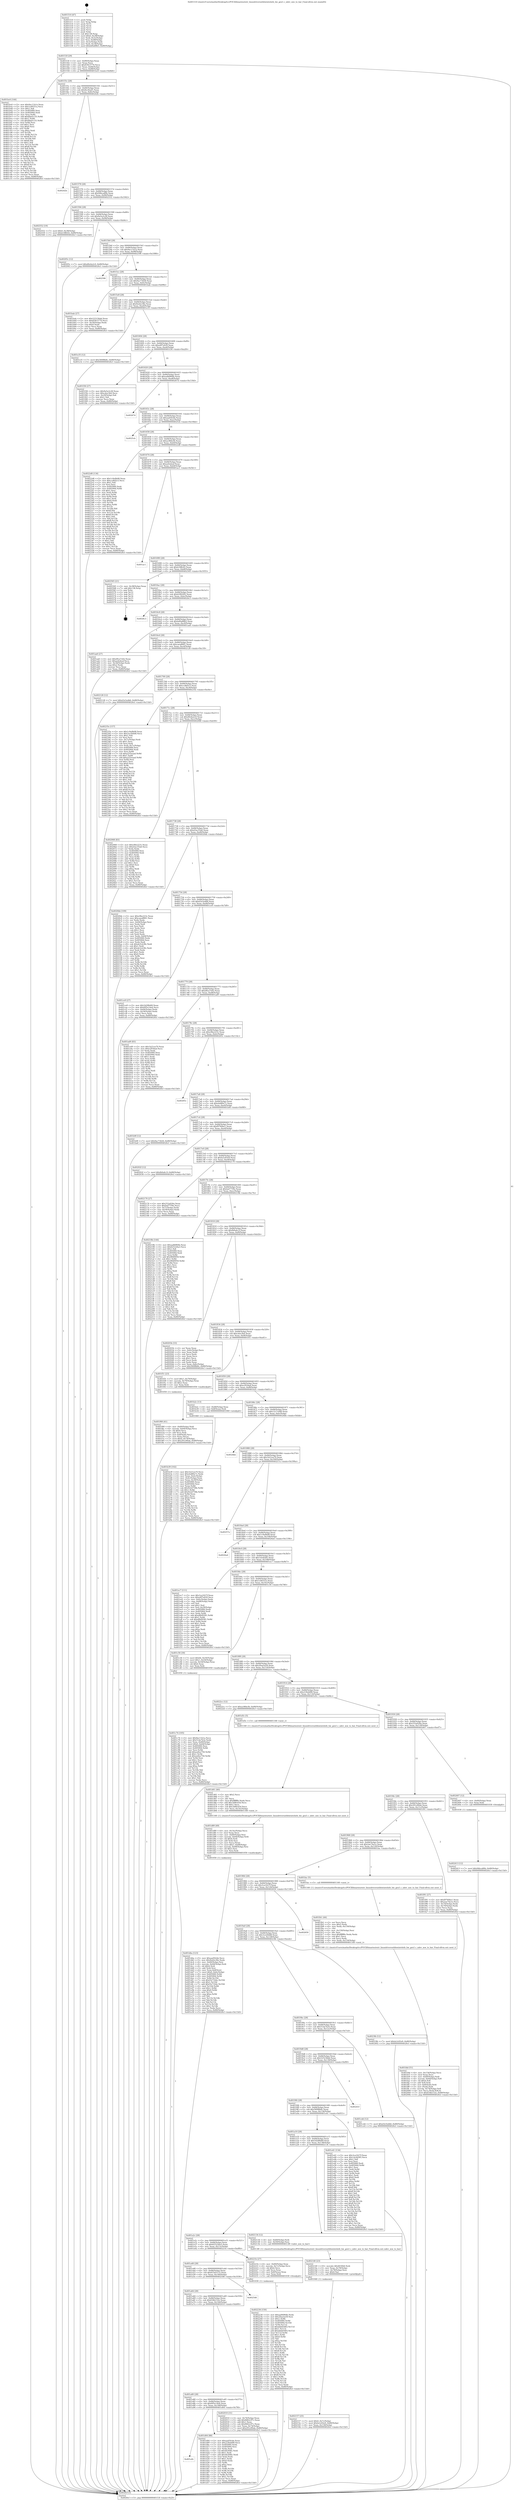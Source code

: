 digraph "0x401510" {
  label = "0x401510 (/mnt/c/Users/mathe/Desktop/tcc/POCII/binaries/extr_linuxdriversntbhwintelntb_hw_gen1.c_ndev_mw_to_bar_Final-ollvm.out::main(0))"
  labelloc = "t"
  node[shape=record]

  Entry [label="",width=0.3,height=0.3,shape=circle,fillcolor=black,style=filled]
  "0x40153f" [label="{
     0x40153f [29]\l
     | [instrs]\l
     &nbsp;&nbsp;0x40153f \<+3\>: mov -0x80(%rbp),%eax\l
     &nbsp;&nbsp;0x401542 \<+2\>: mov %eax,%ecx\l
     &nbsp;&nbsp;0x401544 \<+6\>: sub $0x839c5770,%ecx\l
     &nbsp;&nbsp;0x40154a \<+6\>: mov %eax,-0x84(%rbp)\l
     &nbsp;&nbsp;0x401550 \<+6\>: mov %ecx,-0x88(%rbp)\l
     &nbsp;&nbsp;0x401556 \<+6\>: je 0000000000401bc6 \<main+0x6b6\>\l
  }"]
  "0x401bc6" [label="{
     0x401bc6 [144]\l
     | [instrs]\l
     &nbsp;&nbsp;0x401bc6 \<+5\>: mov $0x9ac11b1a,%eax\l
     &nbsp;&nbsp;0x401bcb \<+5\>: mov $0x1ef4551a,%ecx\l
     &nbsp;&nbsp;0x401bd0 \<+2\>: mov $0x1,%dl\l
     &nbsp;&nbsp;0x401bd2 \<+7\>: mov 0x405060,%esi\l
     &nbsp;&nbsp;0x401bd9 \<+7\>: mov 0x405064,%edi\l
     &nbsp;&nbsp;0x401be0 \<+3\>: mov %esi,%r8d\l
     &nbsp;&nbsp;0x401be3 \<+7\>: add $0xfbbd1c55,%r8d\l
     &nbsp;&nbsp;0x401bea \<+4\>: sub $0x1,%r8d\l
     &nbsp;&nbsp;0x401bee \<+7\>: sub $0xfbbd1c55,%r8d\l
     &nbsp;&nbsp;0x401bf5 \<+4\>: imul %r8d,%esi\l
     &nbsp;&nbsp;0x401bf9 \<+3\>: and $0x1,%esi\l
     &nbsp;&nbsp;0x401bfc \<+3\>: cmp $0x0,%esi\l
     &nbsp;&nbsp;0x401bff \<+4\>: sete %r9b\l
     &nbsp;&nbsp;0x401c03 \<+3\>: cmp $0xa,%edi\l
     &nbsp;&nbsp;0x401c06 \<+4\>: setl %r10b\l
     &nbsp;&nbsp;0x401c0a \<+3\>: mov %r9b,%r11b\l
     &nbsp;&nbsp;0x401c0d \<+4\>: xor $0xff,%r11b\l
     &nbsp;&nbsp;0x401c11 \<+3\>: mov %r10b,%bl\l
     &nbsp;&nbsp;0x401c14 \<+3\>: xor $0xff,%bl\l
     &nbsp;&nbsp;0x401c17 \<+3\>: xor $0x1,%dl\l
     &nbsp;&nbsp;0x401c1a \<+3\>: mov %r11b,%r14b\l
     &nbsp;&nbsp;0x401c1d \<+4\>: and $0xff,%r14b\l
     &nbsp;&nbsp;0x401c21 \<+3\>: and %dl,%r9b\l
     &nbsp;&nbsp;0x401c24 \<+3\>: mov %bl,%r15b\l
     &nbsp;&nbsp;0x401c27 \<+4\>: and $0xff,%r15b\l
     &nbsp;&nbsp;0x401c2b \<+3\>: and %dl,%r10b\l
     &nbsp;&nbsp;0x401c2e \<+3\>: or %r9b,%r14b\l
     &nbsp;&nbsp;0x401c31 \<+3\>: or %r10b,%r15b\l
     &nbsp;&nbsp;0x401c34 \<+3\>: xor %r15b,%r14b\l
     &nbsp;&nbsp;0x401c37 \<+3\>: or %bl,%r11b\l
     &nbsp;&nbsp;0x401c3a \<+4\>: xor $0xff,%r11b\l
     &nbsp;&nbsp;0x401c3e \<+3\>: or $0x1,%dl\l
     &nbsp;&nbsp;0x401c41 \<+3\>: and %dl,%r11b\l
     &nbsp;&nbsp;0x401c44 \<+3\>: or %r11b,%r14b\l
     &nbsp;&nbsp;0x401c47 \<+4\>: test $0x1,%r14b\l
     &nbsp;&nbsp;0x401c4b \<+3\>: cmovne %ecx,%eax\l
     &nbsp;&nbsp;0x401c4e \<+3\>: mov %eax,-0x80(%rbp)\l
     &nbsp;&nbsp;0x401c51 \<+5\>: jmp 00000000004026cf \<main+0x11bf\>\l
  }"]
  "0x40155c" [label="{
     0x40155c [28]\l
     | [instrs]\l
     &nbsp;&nbsp;0x40155c \<+5\>: jmp 0000000000401561 \<main+0x51\>\l
     &nbsp;&nbsp;0x401561 \<+6\>: mov -0x84(%rbp),%eax\l
     &nbsp;&nbsp;0x401567 \<+5\>: sub $0x8ec9eaf1,%eax\l
     &nbsp;&nbsp;0x40156c \<+6\>: mov %eax,-0x8c(%rbp)\l
     &nbsp;&nbsp;0x401572 \<+6\>: je 000000000040242b \<main+0xf1b\>\l
  }"]
  Exit [label="",width=0.3,height=0.3,shape=circle,fillcolor=black,style=filled,peripheries=2]
  "0x40242b" [label="{
     0x40242b\l
  }", style=dashed]
  "0x401578" [label="{
     0x401578 [28]\l
     | [instrs]\l
     &nbsp;&nbsp;0x401578 \<+5\>: jmp 000000000040157d \<main+0x6d\>\l
     &nbsp;&nbsp;0x40157d \<+6\>: mov -0x84(%rbp),%eax\l
     &nbsp;&nbsp;0x401583 \<+5\>: sub $0x94bca80b,%eax\l
     &nbsp;&nbsp;0x401588 \<+6\>: mov %eax,-0x90(%rbp)\l
     &nbsp;&nbsp;0x40158e \<+6\>: je 0000000000402552 \<main+0x1042\>\l
  }"]
  "0x402413" [label="{
     0x402413 [12]\l
     | [instrs]\l
     &nbsp;&nbsp;0x402413 \<+7\>: movl $0x94bca80b,-0x80(%rbp)\l
     &nbsp;&nbsp;0x40241a \<+5\>: jmp 00000000004026cf \<main+0x11bf\>\l
  }"]
  "0x402552" [label="{
     0x402552 [19]\l
     | [instrs]\l
     &nbsp;&nbsp;0x402552 \<+7\>: movl $0x0,-0x38(%rbp)\l
     &nbsp;&nbsp;0x402559 \<+7\>: movl $0xb18ffc62,-0x80(%rbp)\l
     &nbsp;&nbsp;0x402560 \<+5\>: jmp 00000000004026cf \<main+0x11bf\>\l
  }"]
  "0x401594" [label="{
     0x401594 [28]\l
     | [instrs]\l
     &nbsp;&nbsp;0x401594 \<+5\>: jmp 0000000000401599 \<main+0x89\>\l
     &nbsp;&nbsp;0x401599 \<+6\>: mov -0x84(%rbp),%eax\l
     &nbsp;&nbsp;0x40159f \<+5\>: sub $0x9a5a3c28,%eax\l
     &nbsp;&nbsp;0x4015a4 \<+6\>: mov %eax,-0x94(%rbp)\l
     &nbsp;&nbsp;0x4015aa \<+6\>: je 000000000040205c \<main+0xb4c\>\l
  }"]
  "0x402236" [label="{
     0x402236 [150]\l
     | [instrs]\l
     &nbsp;&nbsp;0x402236 \<+5\>: mov $0xaa84964b,%edx\l
     &nbsp;&nbsp;0x40223b \<+5\>: mov $0x20aa5a59,%esi\l
     &nbsp;&nbsp;0x402240 \<+3\>: mov $0x1,%r8b\l
     &nbsp;&nbsp;0x402243 \<+8\>: mov 0x405060,%r9d\l
     &nbsp;&nbsp;0x40224b \<+8\>: mov 0x405064,%r10d\l
     &nbsp;&nbsp;0x402253 \<+3\>: mov %r9d,%r11d\l
     &nbsp;&nbsp;0x402256 \<+7\>: sub $0xdddd5483,%r11d\l
     &nbsp;&nbsp;0x40225d \<+4\>: sub $0x1,%r11d\l
     &nbsp;&nbsp;0x402261 \<+7\>: add $0xdddd5483,%r11d\l
     &nbsp;&nbsp;0x402268 \<+4\>: imul %r11d,%r9d\l
     &nbsp;&nbsp;0x40226c \<+4\>: and $0x1,%r9d\l
     &nbsp;&nbsp;0x402270 \<+4\>: cmp $0x0,%r9d\l
     &nbsp;&nbsp;0x402274 \<+3\>: sete %bl\l
     &nbsp;&nbsp;0x402277 \<+4\>: cmp $0xa,%r10d\l
     &nbsp;&nbsp;0x40227b \<+4\>: setl %r14b\l
     &nbsp;&nbsp;0x40227f \<+3\>: mov %bl,%r15b\l
     &nbsp;&nbsp;0x402282 \<+4\>: xor $0xff,%r15b\l
     &nbsp;&nbsp;0x402286 \<+3\>: mov %r14b,%r12b\l
     &nbsp;&nbsp;0x402289 \<+4\>: xor $0xff,%r12b\l
     &nbsp;&nbsp;0x40228d \<+4\>: xor $0x1,%r8b\l
     &nbsp;&nbsp;0x402291 \<+3\>: mov %r15b,%r13b\l
     &nbsp;&nbsp;0x402294 \<+4\>: and $0xff,%r13b\l
     &nbsp;&nbsp;0x402298 \<+3\>: and %r8b,%bl\l
     &nbsp;&nbsp;0x40229b \<+3\>: mov %r12b,%al\l
     &nbsp;&nbsp;0x40229e \<+2\>: and $0xff,%al\l
     &nbsp;&nbsp;0x4022a0 \<+3\>: and %r8b,%r14b\l
     &nbsp;&nbsp;0x4022a3 \<+3\>: or %bl,%r13b\l
     &nbsp;&nbsp;0x4022a6 \<+3\>: or %r14b,%al\l
     &nbsp;&nbsp;0x4022a9 \<+3\>: xor %al,%r13b\l
     &nbsp;&nbsp;0x4022ac \<+3\>: or %r12b,%r15b\l
     &nbsp;&nbsp;0x4022af \<+4\>: xor $0xff,%r15b\l
     &nbsp;&nbsp;0x4022b3 \<+4\>: or $0x1,%r8b\l
     &nbsp;&nbsp;0x4022b7 \<+3\>: and %r8b,%r15b\l
     &nbsp;&nbsp;0x4022ba \<+3\>: or %r15b,%r13b\l
     &nbsp;&nbsp;0x4022bd \<+4\>: test $0x1,%r13b\l
     &nbsp;&nbsp;0x4022c1 \<+3\>: cmovne %esi,%edx\l
     &nbsp;&nbsp;0x4022c4 \<+3\>: mov %edx,-0x80(%rbp)\l
     &nbsp;&nbsp;0x4022c7 \<+5\>: jmp 00000000004026cf \<main+0x11bf\>\l
  }"]
  "0x40205c" [label="{
     0x40205c [12]\l
     | [instrs]\l
     &nbsp;&nbsp;0x40205c \<+7\>: movl $0xd0e4a2c0,-0x80(%rbp)\l
     &nbsp;&nbsp;0x402063 \<+5\>: jmp 00000000004026cf \<main+0x11bf\>\l
  }"]
  "0x4015b0" [label="{
     0x4015b0 [28]\l
     | [instrs]\l
     &nbsp;&nbsp;0x4015b0 \<+5\>: jmp 00000000004015b5 \<main+0xa5\>\l
     &nbsp;&nbsp;0x4015b5 \<+6\>: mov -0x84(%rbp),%eax\l
     &nbsp;&nbsp;0x4015bb \<+5\>: sub $0x9ac11b1a,%eax\l
     &nbsp;&nbsp;0x4015c0 \<+6\>: mov %eax,-0x98(%rbp)\l
     &nbsp;&nbsp;0x4015c6 \<+6\>: je 0000000000402596 \<main+0x1086\>\l
  }"]
  "0x402157" [label="{
     0x402157 [25]\l
     | [instrs]\l
     &nbsp;&nbsp;0x402157 \<+7\>: movl $0x0,-0x7c(%rbp)\l
     &nbsp;&nbsp;0x40215e \<+7\>: movl $0xfa3c83e9,-0x80(%rbp)\l
     &nbsp;&nbsp;0x402165 \<+6\>: mov %eax,-0x158(%rbp)\l
     &nbsp;&nbsp;0x40216b \<+5\>: jmp 00000000004026cf \<main+0x11bf\>\l
  }"]
  "0x402596" [label="{
     0x402596\l
  }", style=dashed]
  "0x4015cc" [label="{
     0x4015cc [28]\l
     | [instrs]\l
     &nbsp;&nbsp;0x4015cc \<+5\>: jmp 00000000004015d1 \<main+0xc1\>\l
     &nbsp;&nbsp;0x4015d1 \<+6\>: mov -0x84(%rbp),%eax\l
     &nbsp;&nbsp;0x4015d7 \<+5\>: sub $0x9ac73426,%eax\l
     &nbsp;&nbsp;0x4015dc \<+6\>: mov %eax,-0x9c(%rbp)\l
     &nbsp;&nbsp;0x4015e2 \<+6\>: je 0000000000401bab \<main+0x69b\>\l
  }"]
  "0x402140" [label="{
     0x402140 [23]\l
     | [instrs]\l
     &nbsp;&nbsp;0x402140 \<+10\>: movabs $0x4030b6,%rdi\l
     &nbsp;&nbsp;0x40214a \<+3\>: mov %eax,-0x78(%rbp)\l
     &nbsp;&nbsp;0x40214d \<+3\>: mov -0x78(%rbp),%esi\l
     &nbsp;&nbsp;0x402150 \<+2\>: mov $0x0,%al\l
     &nbsp;&nbsp;0x402152 \<+5\>: call 0000000000401040 \<printf@plt\>\l
     | [calls]\l
     &nbsp;&nbsp;0x401040 \{1\} (unknown)\l
  }"]
  "0x401bab" [label="{
     0x401bab [27]\l
     | [instrs]\l
     &nbsp;&nbsp;0x401bab \<+5\>: mov $0x525236dd,%eax\l
     &nbsp;&nbsp;0x401bb0 \<+5\>: mov $0x839c5770,%ecx\l
     &nbsp;&nbsp;0x401bb5 \<+3\>: mov -0x30(%rbp),%edx\l
     &nbsp;&nbsp;0x401bb8 \<+3\>: cmp $0x0,%edx\l
     &nbsp;&nbsp;0x401bbb \<+3\>: cmove %ecx,%eax\l
     &nbsp;&nbsp;0x401bbe \<+3\>: mov %eax,-0x80(%rbp)\l
     &nbsp;&nbsp;0x401bc1 \<+5\>: jmp 00000000004026cf \<main+0x11bf\>\l
  }"]
  "0x4015e8" [label="{
     0x4015e8 [28]\l
     | [instrs]\l
     &nbsp;&nbsp;0x4015e8 \<+5\>: jmp 00000000004015ed \<main+0xdd\>\l
     &nbsp;&nbsp;0x4015ed \<+6\>: mov -0x84(%rbp),%eax\l
     &nbsp;&nbsp;0x4015f3 \<+5\>: sub $0x9ed2e36e,%eax\l
     &nbsp;&nbsp;0x4015f8 \<+6\>: mov %eax,-0xa0(%rbp)\l
     &nbsp;&nbsp;0x4015fe \<+6\>: je 0000000000401e35 \<main+0x925\>\l
  }"]
  "0x401fdd" [label="{
     0x401fdd [51]\l
     | [instrs]\l
     &nbsp;&nbsp;0x401fdd \<+6\>: mov -0x154(%rbp),%ecx\l
     &nbsp;&nbsp;0x401fe3 \<+3\>: imul %eax,%ecx\l
     &nbsp;&nbsp;0x401fe6 \<+4\>: mov -0x60(%rbp),%rdi\l
     &nbsp;&nbsp;0x401fea \<+4\>: movslq -0x64(%rbp),%r8\l
     &nbsp;&nbsp;0x401fee \<+4\>: shl $0x4,%r8\l
     &nbsp;&nbsp;0x401ff2 \<+3\>: add %r8,%rdi\l
     &nbsp;&nbsp;0x401ff5 \<+4\>: mov 0x8(%rdi),%rdi\l
     &nbsp;&nbsp;0x401ff9 \<+3\>: mov (%rdi),%rdi\l
     &nbsp;&nbsp;0x401ffc \<+4\>: movslq -0x74(%rbp),%r8\l
     &nbsp;&nbsp;0x402000 \<+4\>: mov %ecx,(%rdi,%r8,4)\l
     &nbsp;&nbsp;0x402004 \<+7\>: movl $0x634b152e,-0x80(%rbp)\l
     &nbsp;&nbsp;0x40200b \<+5\>: jmp 00000000004026cf \<main+0x11bf\>\l
  }"]
  "0x401e35" [label="{
     0x401e35 [12]\l
     | [instrs]\l
     &nbsp;&nbsp;0x401e35 \<+7\>: movl $0x560f8b8c,-0x80(%rbp)\l
     &nbsp;&nbsp;0x401e3c \<+5\>: jmp 00000000004026cf \<main+0x11bf\>\l
  }"]
  "0x401604" [label="{
     0x401604 [28]\l
     | [instrs]\l
     &nbsp;&nbsp;0x401604 \<+5\>: jmp 0000000000401609 \<main+0xf9\>\l
     &nbsp;&nbsp;0x401609 \<+6\>: mov -0x84(%rbp),%eax\l
     &nbsp;&nbsp;0x40160f \<+5\>: sub $0xa9f7e629,%eax\l
     &nbsp;&nbsp;0x401614 \<+6\>: mov %eax,-0xa4(%rbp)\l
     &nbsp;&nbsp;0x40161a \<+6\>: je 0000000000401f36 \<main+0xa26\>\l
  }"]
  "0x401fb1" [label="{
     0x401fb1 [44]\l
     | [instrs]\l
     &nbsp;&nbsp;0x401fb1 \<+2\>: xor %ecx,%ecx\l
     &nbsp;&nbsp;0x401fb3 \<+5\>: mov $0x2,%edx\l
     &nbsp;&nbsp;0x401fb8 \<+6\>: mov %edx,-0x150(%rbp)\l
     &nbsp;&nbsp;0x401fbe \<+1\>: cltd\l
     &nbsp;&nbsp;0x401fbf \<+6\>: mov -0x150(%rbp),%esi\l
     &nbsp;&nbsp;0x401fc5 \<+2\>: idiv %esi\l
     &nbsp;&nbsp;0x401fc7 \<+6\>: imul $0xfffffffe,%edx,%edx\l
     &nbsp;&nbsp;0x401fcd \<+3\>: sub $0x1,%ecx\l
     &nbsp;&nbsp;0x401fd0 \<+2\>: sub %ecx,%edx\l
     &nbsp;&nbsp;0x401fd2 \<+6\>: mov %edx,-0x154(%rbp)\l
     &nbsp;&nbsp;0x401fd8 \<+5\>: call 0000000000401160 \<next_i\>\l
     | [calls]\l
     &nbsp;&nbsp;0x401160 \{1\} (/mnt/c/Users/mathe/Desktop/tcc/POCII/binaries/extr_linuxdriversntbhwintelntb_hw_gen1.c_ndev_mw_to_bar_Final-ollvm.out::next_i)\l
  }"]
  "0x401f36" [label="{
     0x401f36 [27]\l
     | [instrs]\l
     &nbsp;&nbsp;0x401f36 \<+5\>: mov $0x9a5a3c28,%eax\l
     &nbsp;&nbsp;0x401f3b \<+5\>: mov $0xcdee3b4,%ecx\l
     &nbsp;&nbsp;0x401f40 \<+3\>: mov -0x29(%rbp),%dl\l
     &nbsp;&nbsp;0x401f43 \<+3\>: test $0x1,%dl\l
     &nbsp;&nbsp;0x401f46 \<+3\>: cmovne %ecx,%eax\l
     &nbsp;&nbsp;0x401f49 \<+3\>: mov %eax,-0x80(%rbp)\l
     &nbsp;&nbsp;0x401f4c \<+5\>: jmp 00000000004026cf \<main+0x11bf\>\l
  }"]
  "0x401620" [label="{
     0x401620 [28]\l
     | [instrs]\l
     &nbsp;&nbsp;0x401620 \<+5\>: jmp 0000000000401625 \<main+0x115\>\l
     &nbsp;&nbsp;0x401625 \<+6\>: mov -0x84(%rbp),%eax\l
     &nbsp;&nbsp;0x40162b \<+5\>: sub $0xaa84964b,%eax\l
     &nbsp;&nbsp;0x401630 \<+6\>: mov %eax,-0xa8(%rbp)\l
     &nbsp;&nbsp;0x401636 \<+6\>: je 000000000040267d \<main+0x116d\>\l
  }"]
  "0x401f68" [label="{
     0x401f68 [41]\l
     | [instrs]\l
     &nbsp;&nbsp;0x401f68 \<+4\>: mov -0x60(%rbp),%rdi\l
     &nbsp;&nbsp;0x401f6c \<+4\>: movslq -0x64(%rbp),%rcx\l
     &nbsp;&nbsp;0x401f70 \<+4\>: shl $0x4,%rcx\l
     &nbsp;&nbsp;0x401f74 \<+3\>: add %rcx,%rdi\l
     &nbsp;&nbsp;0x401f77 \<+4\>: mov 0x8(%rdi),%rcx\l
     &nbsp;&nbsp;0x401f7b \<+3\>: mov %rax,(%rcx)\l
     &nbsp;&nbsp;0x401f7e \<+7\>: movl $0x0,-0x74(%rbp)\l
     &nbsp;&nbsp;0x401f85 \<+7\>: movl $0x291e90ab,-0x80(%rbp)\l
     &nbsp;&nbsp;0x401f8c \<+5\>: jmp 00000000004026cf \<main+0x11bf\>\l
  }"]
  "0x40267d" [label="{
     0x40267d\l
  }", style=dashed]
  "0x40163c" [label="{
     0x40163c [28]\l
     | [instrs]\l
     &nbsp;&nbsp;0x40163c \<+5\>: jmp 0000000000401641 \<main+0x131\>\l
     &nbsp;&nbsp;0x401641 \<+6\>: mov -0x84(%rbp),%eax\l
     &nbsp;&nbsp;0x401647 \<+5\>: sub $0xaad5fcbb,%eax\l
     &nbsp;&nbsp;0x40164c \<+6\>: mov %eax,-0xac(%rbp)\l
     &nbsp;&nbsp;0x401652 \<+6\>: je 00000000004025cb \<main+0x10bb\>\l
  }"]
  "0x401dba" [label="{
     0x401dba [123]\l
     | [instrs]\l
     &nbsp;&nbsp;0x401dba \<+5\>: mov $0xaad5fcbb,%ecx\l
     &nbsp;&nbsp;0x401dbf \<+5\>: mov $0x9ed2e36e,%edx\l
     &nbsp;&nbsp;0x401dc4 \<+4\>: mov -0x60(%rbp),%rsi\l
     &nbsp;&nbsp;0x401dc8 \<+4\>: movslq -0x64(%rbp),%rdi\l
     &nbsp;&nbsp;0x401dcc \<+4\>: shl $0x4,%rdi\l
     &nbsp;&nbsp;0x401dd0 \<+3\>: add %rdi,%rsi\l
     &nbsp;&nbsp;0x401dd3 \<+4\>: mov %rax,0x8(%rsi)\l
     &nbsp;&nbsp;0x401dd7 \<+7\>: movl $0x0,-0x6c(%rbp)\l
     &nbsp;&nbsp;0x401dde \<+8\>: mov 0x405060,%r8d\l
     &nbsp;&nbsp;0x401de6 \<+8\>: mov 0x405064,%r9d\l
     &nbsp;&nbsp;0x401dee \<+3\>: mov %r8d,%r10d\l
     &nbsp;&nbsp;0x401df1 \<+7\>: sub $0xf3e716dc,%r10d\l
     &nbsp;&nbsp;0x401df8 \<+4\>: sub $0x1,%r10d\l
     &nbsp;&nbsp;0x401dfc \<+7\>: add $0xf3e716dc,%r10d\l
     &nbsp;&nbsp;0x401e03 \<+4\>: imul %r10d,%r8d\l
     &nbsp;&nbsp;0x401e07 \<+4\>: and $0x1,%r8d\l
     &nbsp;&nbsp;0x401e0b \<+4\>: cmp $0x0,%r8d\l
     &nbsp;&nbsp;0x401e0f \<+4\>: sete %r11b\l
     &nbsp;&nbsp;0x401e13 \<+4\>: cmp $0xa,%r9d\l
     &nbsp;&nbsp;0x401e17 \<+3\>: setl %bl\l
     &nbsp;&nbsp;0x401e1a \<+3\>: mov %r11b,%r14b\l
     &nbsp;&nbsp;0x401e1d \<+3\>: and %bl,%r14b\l
     &nbsp;&nbsp;0x401e20 \<+3\>: xor %bl,%r11b\l
     &nbsp;&nbsp;0x401e23 \<+3\>: or %r11b,%r14b\l
     &nbsp;&nbsp;0x401e26 \<+4\>: test $0x1,%r14b\l
     &nbsp;&nbsp;0x401e2a \<+3\>: cmovne %edx,%ecx\l
     &nbsp;&nbsp;0x401e2d \<+3\>: mov %ecx,-0x80(%rbp)\l
     &nbsp;&nbsp;0x401e30 \<+5\>: jmp 00000000004026cf \<main+0x11bf\>\l
  }"]
  "0x4025cb" [label="{
     0x4025cb\l
  }", style=dashed]
  "0x401658" [label="{
     0x401658 [28]\l
     | [instrs]\l
     &nbsp;&nbsp;0x401658 \<+5\>: jmp 000000000040165d \<main+0x14d\>\l
     &nbsp;&nbsp;0x40165d \<+6\>: mov -0x84(%rbp),%eax\l
     &nbsp;&nbsp;0x401663 \<+5\>: sub $0xac86bcfb,%eax\l
     &nbsp;&nbsp;0x401668 \<+6\>: mov %eax,-0xb0(%rbp)\l
     &nbsp;&nbsp;0x40166e \<+6\>: je 00000000004022d8 \<main+0xdc8\>\l
  }"]
  "0x401d89" [label="{
     0x401d89 [49]\l
     | [instrs]\l
     &nbsp;&nbsp;0x401d89 \<+6\>: mov -0x14c(%rbp),%ecx\l
     &nbsp;&nbsp;0x401d8f \<+3\>: imul %eax,%ecx\l
     &nbsp;&nbsp;0x401d92 \<+4\>: mov -0x60(%rbp),%rsi\l
     &nbsp;&nbsp;0x401d96 \<+4\>: movslq -0x64(%rbp),%rdi\l
     &nbsp;&nbsp;0x401d9a \<+4\>: shl $0x4,%rdi\l
     &nbsp;&nbsp;0x401d9e \<+3\>: add %rdi,%rsi\l
     &nbsp;&nbsp;0x401da1 \<+2\>: mov %ecx,(%rsi)\l
     &nbsp;&nbsp;0x401da3 \<+7\>: movl $0x1,-0x68(%rbp)\l
     &nbsp;&nbsp;0x401daa \<+4\>: movslq -0x68(%rbp),%rsi\l
     &nbsp;&nbsp;0x401dae \<+4\>: shl $0x3,%rsi\l
     &nbsp;&nbsp;0x401db2 \<+3\>: mov %rsi,%rdi\l
     &nbsp;&nbsp;0x401db5 \<+5\>: call 0000000000401050 \<malloc@plt\>\l
     | [calls]\l
     &nbsp;&nbsp;0x401050 \{1\} (unknown)\l
  }"]
  "0x4022d8" [label="{
     0x4022d8 [134]\l
     | [instrs]\l
     &nbsp;&nbsp;0x4022d8 \<+5\>: mov $0x1c9a9b08,%eax\l
     &nbsp;&nbsp;0x4022dd \<+5\>: mov $0xccdbf2c5,%ecx\l
     &nbsp;&nbsp;0x4022e2 \<+2\>: mov $0x1,%dl\l
     &nbsp;&nbsp;0x4022e4 \<+2\>: xor %esi,%esi\l
     &nbsp;&nbsp;0x4022e6 \<+7\>: mov 0x405060,%edi\l
     &nbsp;&nbsp;0x4022ed \<+8\>: mov 0x405064,%r8d\l
     &nbsp;&nbsp;0x4022f5 \<+3\>: sub $0x1,%esi\l
     &nbsp;&nbsp;0x4022f8 \<+3\>: mov %edi,%r9d\l
     &nbsp;&nbsp;0x4022fb \<+3\>: add %esi,%r9d\l
     &nbsp;&nbsp;0x4022fe \<+4\>: imul %r9d,%edi\l
     &nbsp;&nbsp;0x402302 \<+3\>: and $0x1,%edi\l
     &nbsp;&nbsp;0x402305 \<+3\>: cmp $0x0,%edi\l
     &nbsp;&nbsp;0x402308 \<+4\>: sete %r10b\l
     &nbsp;&nbsp;0x40230c \<+4\>: cmp $0xa,%r8d\l
     &nbsp;&nbsp;0x402310 \<+4\>: setl %r11b\l
     &nbsp;&nbsp;0x402314 \<+3\>: mov %r10b,%bl\l
     &nbsp;&nbsp;0x402317 \<+3\>: xor $0xff,%bl\l
     &nbsp;&nbsp;0x40231a \<+3\>: mov %r11b,%r14b\l
     &nbsp;&nbsp;0x40231d \<+4\>: xor $0xff,%r14b\l
     &nbsp;&nbsp;0x402321 \<+3\>: xor $0x1,%dl\l
     &nbsp;&nbsp;0x402324 \<+3\>: mov %bl,%r15b\l
     &nbsp;&nbsp;0x402327 \<+4\>: and $0xff,%r15b\l
     &nbsp;&nbsp;0x40232b \<+3\>: and %dl,%r10b\l
     &nbsp;&nbsp;0x40232e \<+3\>: mov %r14b,%r12b\l
     &nbsp;&nbsp;0x402331 \<+4\>: and $0xff,%r12b\l
     &nbsp;&nbsp;0x402335 \<+3\>: and %dl,%r11b\l
     &nbsp;&nbsp;0x402338 \<+3\>: or %r10b,%r15b\l
     &nbsp;&nbsp;0x40233b \<+3\>: or %r11b,%r12b\l
     &nbsp;&nbsp;0x40233e \<+3\>: xor %r12b,%r15b\l
     &nbsp;&nbsp;0x402341 \<+3\>: or %r14b,%bl\l
     &nbsp;&nbsp;0x402344 \<+3\>: xor $0xff,%bl\l
     &nbsp;&nbsp;0x402347 \<+3\>: or $0x1,%dl\l
     &nbsp;&nbsp;0x40234a \<+2\>: and %dl,%bl\l
     &nbsp;&nbsp;0x40234c \<+3\>: or %bl,%r15b\l
     &nbsp;&nbsp;0x40234f \<+4\>: test $0x1,%r15b\l
     &nbsp;&nbsp;0x402353 \<+3\>: cmovne %ecx,%eax\l
     &nbsp;&nbsp;0x402356 \<+3\>: mov %eax,-0x80(%rbp)\l
     &nbsp;&nbsp;0x402359 \<+5\>: jmp 00000000004026cf \<main+0x11bf\>\l
  }"]
  "0x401674" [label="{
     0x401674 [28]\l
     | [instrs]\l
     &nbsp;&nbsp;0x401674 \<+5\>: jmp 0000000000401679 \<main+0x169\>\l
     &nbsp;&nbsp;0x401679 \<+6\>: mov -0x84(%rbp),%eax\l
     &nbsp;&nbsp;0x40167f \<+5\>: sub $0xaefedeaf,%eax\l
     &nbsp;&nbsp;0x401684 \<+6\>: mov %eax,-0xb4(%rbp)\l
     &nbsp;&nbsp;0x40168a \<+6\>: je 0000000000401ac1 \<main+0x5b1\>\l
  }"]
  "0x401d61" [label="{
     0x401d61 [40]\l
     | [instrs]\l
     &nbsp;&nbsp;0x401d61 \<+5\>: mov $0x2,%ecx\l
     &nbsp;&nbsp;0x401d66 \<+1\>: cltd\l
     &nbsp;&nbsp;0x401d67 \<+2\>: idiv %ecx\l
     &nbsp;&nbsp;0x401d69 \<+6\>: imul $0xfffffffe,%edx,%ecx\l
     &nbsp;&nbsp;0x401d6f \<+6\>: add $0x3d9fcb5d,%ecx\l
     &nbsp;&nbsp;0x401d75 \<+3\>: add $0x1,%ecx\l
     &nbsp;&nbsp;0x401d78 \<+6\>: sub $0x3d9fcb5d,%ecx\l
     &nbsp;&nbsp;0x401d7e \<+6\>: mov %ecx,-0x14c(%rbp)\l
     &nbsp;&nbsp;0x401d84 \<+5\>: call 0000000000401160 \<next_i\>\l
     | [calls]\l
     &nbsp;&nbsp;0x401160 \{1\} (/mnt/c/Users/mathe/Desktop/tcc/POCII/binaries/extr_linuxdriversntbhwintelntb_hw_gen1.c_ndev_mw_to_bar_Final-ollvm.out::next_i)\l
  }"]
  "0x401ac1" [label="{
     0x401ac1\l
  }", style=dashed]
  "0x401690" [label="{
     0x401690 [28]\l
     | [instrs]\l
     &nbsp;&nbsp;0x401690 \<+5\>: jmp 0000000000401695 \<main+0x185\>\l
     &nbsp;&nbsp;0x401695 \<+6\>: mov -0x84(%rbp),%eax\l
     &nbsp;&nbsp;0x40169b \<+5\>: sub $0xb18ffc62,%eax\l
     &nbsp;&nbsp;0x4016a0 \<+6\>: mov %eax,-0xb8(%rbp)\l
     &nbsp;&nbsp;0x4016a6 \<+6\>: je 0000000000402565 \<main+0x1055\>\l
  }"]
  "0x401a9c" [label="{
     0x401a9c\l
  }", style=dashed]
  "0x402565" [label="{
     0x402565 [21]\l
     | [instrs]\l
     &nbsp;&nbsp;0x402565 \<+3\>: mov -0x38(%rbp),%eax\l
     &nbsp;&nbsp;0x402568 \<+7\>: add $0x138,%rsp\l
     &nbsp;&nbsp;0x40256f \<+1\>: pop %rbx\l
     &nbsp;&nbsp;0x402570 \<+2\>: pop %r12\l
     &nbsp;&nbsp;0x402572 \<+2\>: pop %r13\l
     &nbsp;&nbsp;0x402574 \<+2\>: pop %r14\l
     &nbsp;&nbsp;0x402576 \<+2\>: pop %r15\l
     &nbsp;&nbsp;0x402578 \<+1\>: pop %rbp\l
     &nbsp;&nbsp;0x402579 \<+1\>: ret\l
  }"]
  "0x4016ac" [label="{
     0x4016ac [28]\l
     | [instrs]\l
     &nbsp;&nbsp;0x4016ac \<+5\>: jmp 00000000004016b1 \<main+0x1a1\>\l
     &nbsp;&nbsp;0x4016b1 \<+6\>: mov -0x84(%rbp),%eax\l
     &nbsp;&nbsp;0x4016b7 \<+5\>: sub $0xb5f820f2,%eax\l
     &nbsp;&nbsp;0x4016bc \<+6\>: mov %eax,-0xbc(%rbp)\l
     &nbsp;&nbsp;0x4016c2 \<+6\>: je 00000000004026c3 \<main+0x11b3\>\l
  }"]
  "0x401d04" [label="{
     0x401d04 [88]\l
     | [instrs]\l
     &nbsp;&nbsp;0x401d04 \<+5\>: mov $0xaad5fcbb,%eax\l
     &nbsp;&nbsp;0x401d09 \<+5\>: mov $0x218ebf08,%ecx\l
     &nbsp;&nbsp;0x401d0e \<+7\>: mov 0x405060,%edx\l
     &nbsp;&nbsp;0x401d15 \<+7\>: mov 0x405064,%esi\l
     &nbsp;&nbsp;0x401d1c \<+2\>: mov %edx,%edi\l
     &nbsp;&nbsp;0x401d1e \<+6\>: sub $0x443fd6c,%edi\l
     &nbsp;&nbsp;0x401d24 \<+3\>: sub $0x1,%edi\l
     &nbsp;&nbsp;0x401d27 \<+6\>: add $0x443fd6c,%edi\l
     &nbsp;&nbsp;0x401d2d \<+3\>: imul %edi,%edx\l
     &nbsp;&nbsp;0x401d30 \<+3\>: and $0x1,%edx\l
     &nbsp;&nbsp;0x401d33 \<+3\>: cmp $0x0,%edx\l
     &nbsp;&nbsp;0x401d36 \<+4\>: sete %r8b\l
     &nbsp;&nbsp;0x401d3a \<+3\>: cmp $0xa,%esi\l
     &nbsp;&nbsp;0x401d3d \<+4\>: setl %r9b\l
     &nbsp;&nbsp;0x401d41 \<+3\>: mov %r8b,%r10b\l
     &nbsp;&nbsp;0x401d44 \<+3\>: and %r9b,%r10b\l
     &nbsp;&nbsp;0x401d47 \<+3\>: xor %r9b,%r8b\l
     &nbsp;&nbsp;0x401d4a \<+3\>: or %r8b,%r10b\l
     &nbsp;&nbsp;0x401d4d \<+4\>: test $0x1,%r10b\l
     &nbsp;&nbsp;0x401d51 \<+3\>: cmovne %ecx,%eax\l
     &nbsp;&nbsp;0x401d54 \<+3\>: mov %eax,-0x80(%rbp)\l
     &nbsp;&nbsp;0x401d57 \<+5\>: jmp 00000000004026cf \<main+0x11bf\>\l
  }"]
  "0x4026c3" [label="{
     0x4026c3\l
  }", style=dashed]
  "0x4016c8" [label="{
     0x4016c8 [28]\l
     | [instrs]\l
     &nbsp;&nbsp;0x4016c8 \<+5\>: jmp 00000000004016cd \<main+0x1bd\>\l
     &nbsp;&nbsp;0x4016cd \<+6\>: mov -0x84(%rbp),%eax\l
     &nbsp;&nbsp;0x4016d3 \<+5\>: sub $0xbd0a88b5,%eax\l
     &nbsp;&nbsp;0x4016d8 \<+6\>: mov %eax,-0xc0(%rbp)\l
     &nbsp;&nbsp;0x4016de \<+6\>: je 0000000000401aa6 \<main+0x596\>\l
  }"]
  "0x401a80" [label="{
     0x401a80 [28]\l
     | [instrs]\l
     &nbsp;&nbsp;0x401a80 \<+5\>: jmp 0000000000401a85 \<main+0x575\>\l
     &nbsp;&nbsp;0x401a85 \<+6\>: mov -0x84(%rbp),%eax\l
     &nbsp;&nbsp;0x401a8b \<+5\>: sub $0x695e14e6,%eax\l
     &nbsp;&nbsp;0x401a90 \<+6\>: mov %eax,-0x148(%rbp)\l
     &nbsp;&nbsp;0x401a96 \<+6\>: je 0000000000401d04 \<main+0x7f4\>\l
  }"]
  "0x401aa6" [label="{
     0x401aa6 [27]\l
     | [instrs]\l
     &nbsp;&nbsp;0x401aa6 \<+5\>: mov $0xd9ca7e62,%eax\l
     &nbsp;&nbsp;0x401aab \<+5\>: mov $0xaefedeaf,%ecx\l
     &nbsp;&nbsp;0x401ab0 \<+3\>: mov -0x34(%rbp),%edx\l
     &nbsp;&nbsp;0x401ab3 \<+3\>: cmp $0x2,%edx\l
     &nbsp;&nbsp;0x401ab6 \<+3\>: cmovne %ecx,%eax\l
     &nbsp;&nbsp;0x401ab9 \<+3\>: mov %eax,-0x80(%rbp)\l
     &nbsp;&nbsp;0x401abc \<+5\>: jmp 00000000004026cf \<main+0x11bf\>\l
  }"]
  "0x4016e4" [label="{
     0x4016e4 [28]\l
     | [instrs]\l
     &nbsp;&nbsp;0x4016e4 \<+5\>: jmp 00000000004016e9 \<main+0x1d9\>\l
     &nbsp;&nbsp;0x4016e9 \<+6\>: mov -0x84(%rbp),%eax\l
     &nbsp;&nbsp;0x4016ef \<+5\>: sub $0xcaea8661,%eax\l
     &nbsp;&nbsp;0x4016f4 \<+6\>: mov %eax,-0xc4(%rbp)\l
     &nbsp;&nbsp;0x4016fa \<+6\>: je 0000000000402128 \<main+0xc18\>\l
  }"]
  "0x4026cf" [label="{
     0x4026cf [5]\l
     | [instrs]\l
     &nbsp;&nbsp;0x4026cf \<+5\>: jmp 000000000040153f \<main+0x2f\>\l
  }"]
  "0x401510" [label="{
     0x401510 [47]\l
     | [instrs]\l
     &nbsp;&nbsp;0x401510 \<+1\>: push %rbp\l
     &nbsp;&nbsp;0x401511 \<+3\>: mov %rsp,%rbp\l
     &nbsp;&nbsp;0x401514 \<+2\>: push %r15\l
     &nbsp;&nbsp;0x401516 \<+2\>: push %r14\l
     &nbsp;&nbsp;0x401518 \<+2\>: push %r13\l
     &nbsp;&nbsp;0x40151a \<+2\>: push %r12\l
     &nbsp;&nbsp;0x40151c \<+1\>: push %rbx\l
     &nbsp;&nbsp;0x40151d \<+7\>: sub $0x138,%rsp\l
     &nbsp;&nbsp;0x401524 \<+7\>: movl $0x0,-0x38(%rbp)\l
     &nbsp;&nbsp;0x40152b \<+3\>: mov %edi,-0x3c(%rbp)\l
     &nbsp;&nbsp;0x40152e \<+4\>: mov %rsi,-0x48(%rbp)\l
     &nbsp;&nbsp;0x401532 \<+3\>: mov -0x3c(%rbp),%edi\l
     &nbsp;&nbsp;0x401535 \<+3\>: mov %edi,-0x34(%rbp)\l
     &nbsp;&nbsp;0x401538 \<+7\>: movl $0xbd0a88b5,-0x80(%rbp)\l
  }"]
  "0x402010" [label="{
     0x402010 [31]\l
     | [instrs]\l
     &nbsp;&nbsp;0x402010 \<+3\>: mov -0x74(%rbp),%eax\l
     &nbsp;&nbsp;0x402013 \<+5\>: add $0x8462c97c,%eax\l
     &nbsp;&nbsp;0x402018 \<+3\>: add $0x1,%eax\l
     &nbsp;&nbsp;0x40201b \<+5\>: sub $0x8462c97c,%eax\l
     &nbsp;&nbsp;0x402020 \<+3\>: mov %eax,-0x74(%rbp)\l
     &nbsp;&nbsp;0x402023 \<+7\>: movl $0x291e90ab,-0x80(%rbp)\l
     &nbsp;&nbsp;0x40202a \<+5\>: jmp 00000000004026cf \<main+0x11bf\>\l
  }"]
  "0x402128" [label="{
     0x402128 [12]\l
     | [instrs]\l
     &nbsp;&nbsp;0x402128 \<+7\>: movl $0xd3e5edb6,-0x80(%rbp)\l
     &nbsp;&nbsp;0x40212f \<+5\>: jmp 00000000004026cf \<main+0x11bf\>\l
  }"]
  "0x401700" [label="{
     0x401700 [28]\l
     | [instrs]\l
     &nbsp;&nbsp;0x401700 \<+5\>: jmp 0000000000401705 \<main+0x1f5\>\l
     &nbsp;&nbsp;0x401705 \<+6\>: mov -0x84(%rbp),%eax\l
     &nbsp;&nbsp;0x40170b \<+5\>: sub $0xccdbf2c5,%eax\l
     &nbsp;&nbsp;0x401710 \<+6\>: mov %eax,-0xc8(%rbp)\l
     &nbsp;&nbsp;0x401716 \<+6\>: je 000000000040235e \<main+0xe4e\>\l
  }"]
  "0x401a64" [label="{
     0x401a64 [28]\l
     | [instrs]\l
     &nbsp;&nbsp;0x401a64 \<+5\>: jmp 0000000000401a69 \<main+0x559\>\l
     &nbsp;&nbsp;0x401a69 \<+6\>: mov -0x84(%rbp),%eax\l
     &nbsp;&nbsp;0x401a6f \<+5\>: sub $0x634b152e,%eax\l
     &nbsp;&nbsp;0x401a74 \<+6\>: mov %eax,-0x144(%rbp)\l
     &nbsp;&nbsp;0x401a7a \<+6\>: je 0000000000402010 \<main+0xb00\>\l
  }"]
  "0x40235e" [label="{
     0x40235e [157]\l
     | [instrs]\l
     &nbsp;&nbsp;0x40235e \<+5\>: mov $0x1c9a9b08,%eax\l
     &nbsp;&nbsp;0x402363 \<+5\>: mov $0x3ce26448,%ecx\l
     &nbsp;&nbsp;0x402368 \<+2\>: mov $0x1,%dl\l
     &nbsp;&nbsp;0x40236a \<+2\>: xor %esi,%esi\l
     &nbsp;&nbsp;0x40236c \<+3\>: mov -0x7c(%rbp),%edi\l
     &nbsp;&nbsp;0x40236f \<+3\>: sub $0x1,%esi\l
     &nbsp;&nbsp;0x402372 \<+2\>: sub %esi,%edi\l
     &nbsp;&nbsp;0x402374 \<+3\>: mov %edi,-0x7c(%rbp)\l
     &nbsp;&nbsp;0x402377 \<+7\>: mov 0x405060,%esi\l
     &nbsp;&nbsp;0x40237e \<+7\>: mov 0x405064,%edi\l
     &nbsp;&nbsp;0x402385 \<+3\>: mov %esi,%r8d\l
     &nbsp;&nbsp;0x402388 \<+7\>: sub $0xa255eaad,%r8d\l
     &nbsp;&nbsp;0x40238f \<+4\>: sub $0x1,%r8d\l
     &nbsp;&nbsp;0x402393 \<+7\>: add $0xa255eaad,%r8d\l
     &nbsp;&nbsp;0x40239a \<+4\>: imul %r8d,%esi\l
     &nbsp;&nbsp;0x40239e \<+3\>: and $0x1,%esi\l
     &nbsp;&nbsp;0x4023a1 \<+3\>: cmp $0x0,%esi\l
     &nbsp;&nbsp;0x4023a4 \<+4\>: sete %r9b\l
     &nbsp;&nbsp;0x4023a8 \<+3\>: cmp $0xa,%edi\l
     &nbsp;&nbsp;0x4023ab \<+4\>: setl %r10b\l
     &nbsp;&nbsp;0x4023af \<+3\>: mov %r9b,%r11b\l
     &nbsp;&nbsp;0x4023b2 \<+4\>: xor $0xff,%r11b\l
     &nbsp;&nbsp;0x4023b6 \<+3\>: mov %r10b,%bl\l
     &nbsp;&nbsp;0x4023b9 \<+3\>: xor $0xff,%bl\l
     &nbsp;&nbsp;0x4023bc \<+3\>: xor $0x1,%dl\l
     &nbsp;&nbsp;0x4023bf \<+3\>: mov %r11b,%r14b\l
     &nbsp;&nbsp;0x4023c2 \<+4\>: and $0xff,%r14b\l
     &nbsp;&nbsp;0x4023c6 \<+3\>: and %dl,%r9b\l
     &nbsp;&nbsp;0x4023c9 \<+3\>: mov %bl,%r15b\l
     &nbsp;&nbsp;0x4023cc \<+4\>: and $0xff,%r15b\l
     &nbsp;&nbsp;0x4023d0 \<+3\>: and %dl,%r10b\l
     &nbsp;&nbsp;0x4023d3 \<+3\>: or %r9b,%r14b\l
     &nbsp;&nbsp;0x4023d6 \<+3\>: or %r10b,%r15b\l
     &nbsp;&nbsp;0x4023d9 \<+3\>: xor %r15b,%r14b\l
     &nbsp;&nbsp;0x4023dc \<+3\>: or %bl,%r11b\l
     &nbsp;&nbsp;0x4023df \<+4\>: xor $0xff,%r11b\l
     &nbsp;&nbsp;0x4023e3 \<+3\>: or $0x1,%dl\l
     &nbsp;&nbsp;0x4023e6 \<+3\>: and %dl,%r11b\l
     &nbsp;&nbsp;0x4023e9 \<+3\>: or %r11b,%r14b\l
     &nbsp;&nbsp;0x4023ec \<+4\>: test $0x1,%r14b\l
     &nbsp;&nbsp;0x4023f0 \<+3\>: cmovne %ecx,%eax\l
     &nbsp;&nbsp;0x4023f3 \<+3\>: mov %eax,-0x80(%rbp)\l
     &nbsp;&nbsp;0x4023f6 \<+5\>: jmp 00000000004026cf \<main+0x11bf\>\l
  }"]
  "0x40171c" [label="{
     0x40171c [28]\l
     | [instrs]\l
     &nbsp;&nbsp;0x40171c \<+5\>: jmp 0000000000401721 \<main+0x211\>\l
     &nbsp;&nbsp;0x401721 \<+6\>: mov -0x84(%rbp),%eax\l
     &nbsp;&nbsp;0x401727 \<+5\>: sub $0xd0e4a2c0,%eax\l
     &nbsp;&nbsp;0x40172c \<+6\>: mov %eax,-0xcc(%rbp)\l
     &nbsp;&nbsp;0x401732 \<+6\>: je 0000000000402068 \<main+0xb58\>\l
  }"]
  "0x402546" [label="{
     0x402546\l
  }", style=dashed]
  "0x402068" [label="{
     0x402068 [83]\l
     | [instrs]\l
     &nbsp;&nbsp;0x402068 \<+5\>: mov $0xe9be223c,%eax\l
     &nbsp;&nbsp;0x40206d \<+5\>: mov $0xd3ac55a6,%ecx\l
     &nbsp;&nbsp;0x402072 \<+2\>: xor %edx,%edx\l
     &nbsp;&nbsp;0x402074 \<+7\>: mov 0x405060,%esi\l
     &nbsp;&nbsp;0x40207b \<+7\>: mov 0x405064,%edi\l
     &nbsp;&nbsp;0x402082 \<+3\>: sub $0x1,%edx\l
     &nbsp;&nbsp;0x402085 \<+3\>: mov %esi,%r8d\l
     &nbsp;&nbsp;0x402088 \<+3\>: add %edx,%r8d\l
     &nbsp;&nbsp;0x40208b \<+4\>: imul %r8d,%esi\l
     &nbsp;&nbsp;0x40208f \<+3\>: and $0x1,%esi\l
     &nbsp;&nbsp;0x402092 \<+3\>: cmp $0x0,%esi\l
     &nbsp;&nbsp;0x402095 \<+4\>: sete %r9b\l
     &nbsp;&nbsp;0x402099 \<+3\>: cmp $0xa,%edi\l
     &nbsp;&nbsp;0x40209c \<+4\>: setl %r10b\l
     &nbsp;&nbsp;0x4020a0 \<+3\>: mov %r9b,%r11b\l
     &nbsp;&nbsp;0x4020a3 \<+3\>: and %r10b,%r11b\l
     &nbsp;&nbsp;0x4020a6 \<+3\>: xor %r10b,%r9b\l
     &nbsp;&nbsp;0x4020a9 \<+3\>: or %r9b,%r11b\l
     &nbsp;&nbsp;0x4020ac \<+4\>: test $0x1,%r11b\l
     &nbsp;&nbsp;0x4020b0 \<+3\>: cmovne %ecx,%eax\l
     &nbsp;&nbsp;0x4020b3 \<+3\>: mov %eax,-0x80(%rbp)\l
     &nbsp;&nbsp;0x4020b6 \<+5\>: jmp 00000000004026cf \<main+0x11bf\>\l
  }"]
  "0x401738" [label="{
     0x401738 [28]\l
     | [instrs]\l
     &nbsp;&nbsp;0x401738 \<+5\>: jmp 000000000040173d \<main+0x22d\>\l
     &nbsp;&nbsp;0x40173d \<+6\>: mov -0x84(%rbp),%eax\l
     &nbsp;&nbsp;0x401743 \<+5\>: sub $0xd3ac55a6,%eax\l
     &nbsp;&nbsp;0x401748 \<+6\>: mov %eax,-0xd0(%rbp)\l
     &nbsp;&nbsp;0x40174e \<+6\>: je 00000000004020bb \<main+0xbab\>\l
  }"]
  "0x401a48" [label="{
     0x401a48 [28]\l
     | [instrs]\l
     &nbsp;&nbsp;0x401a48 \<+5\>: jmp 0000000000401a4d \<main+0x53d\>\l
     &nbsp;&nbsp;0x401a4d \<+6\>: mov -0x84(%rbp),%eax\l
     &nbsp;&nbsp;0x401a53 \<+5\>: sub $0x633d3133,%eax\l
     &nbsp;&nbsp;0x401a58 \<+6\>: mov %eax,-0x140(%rbp)\l
     &nbsp;&nbsp;0x401a5e \<+6\>: je 0000000000402546 \<main+0x1036\>\l
  }"]
  "0x4020bb" [label="{
     0x4020bb [109]\l
     | [instrs]\l
     &nbsp;&nbsp;0x4020bb \<+5\>: mov $0xe9be223c,%eax\l
     &nbsp;&nbsp;0x4020c0 \<+5\>: mov $0xcaea8661,%ecx\l
     &nbsp;&nbsp;0x4020c5 \<+2\>: xor %edx,%edx\l
     &nbsp;&nbsp;0x4020c7 \<+3\>: mov -0x64(%rbp),%esi\l
     &nbsp;&nbsp;0x4020ca \<+2\>: mov %edx,%edi\l
     &nbsp;&nbsp;0x4020cc \<+2\>: sub %esi,%edi\l
     &nbsp;&nbsp;0x4020ce \<+2\>: mov %edx,%esi\l
     &nbsp;&nbsp;0x4020d0 \<+3\>: sub $0x1,%esi\l
     &nbsp;&nbsp;0x4020d3 \<+2\>: add %esi,%edi\l
     &nbsp;&nbsp;0x4020d5 \<+2\>: sub %edi,%edx\l
     &nbsp;&nbsp;0x4020d7 \<+3\>: mov %edx,-0x64(%rbp)\l
     &nbsp;&nbsp;0x4020da \<+7\>: mov 0x405060,%edx\l
     &nbsp;&nbsp;0x4020e1 \<+7\>: mov 0x405064,%esi\l
     &nbsp;&nbsp;0x4020e8 \<+2\>: mov %edx,%edi\l
     &nbsp;&nbsp;0x4020ea \<+6\>: sub $0xde5cb38c,%edi\l
     &nbsp;&nbsp;0x4020f0 \<+3\>: sub $0x1,%edi\l
     &nbsp;&nbsp;0x4020f3 \<+6\>: add $0xde5cb38c,%edi\l
     &nbsp;&nbsp;0x4020f9 \<+3\>: imul %edi,%edx\l
     &nbsp;&nbsp;0x4020fc \<+3\>: and $0x1,%edx\l
     &nbsp;&nbsp;0x4020ff \<+3\>: cmp $0x0,%edx\l
     &nbsp;&nbsp;0x402102 \<+4\>: sete %r8b\l
     &nbsp;&nbsp;0x402106 \<+3\>: cmp $0xa,%esi\l
     &nbsp;&nbsp;0x402109 \<+4\>: setl %r9b\l
     &nbsp;&nbsp;0x40210d \<+3\>: mov %r8b,%r10b\l
     &nbsp;&nbsp;0x402110 \<+3\>: and %r9b,%r10b\l
     &nbsp;&nbsp;0x402113 \<+3\>: xor %r9b,%r8b\l
     &nbsp;&nbsp;0x402116 \<+3\>: or %r8b,%r10b\l
     &nbsp;&nbsp;0x402119 \<+4\>: test $0x1,%r10b\l
     &nbsp;&nbsp;0x40211d \<+3\>: cmovne %ecx,%eax\l
     &nbsp;&nbsp;0x402120 \<+3\>: mov %eax,-0x80(%rbp)\l
     &nbsp;&nbsp;0x402123 \<+5\>: jmp 00000000004026cf \<main+0x11bf\>\l
  }"]
  "0x401754" [label="{
     0x401754 [28]\l
     | [instrs]\l
     &nbsp;&nbsp;0x401754 \<+5\>: jmp 0000000000401759 \<main+0x249\>\l
     &nbsp;&nbsp;0x401759 \<+6\>: mov -0x84(%rbp),%eax\l
     &nbsp;&nbsp;0x40175f \<+5\>: sub $0xd3e5edb6,%eax\l
     &nbsp;&nbsp;0x401764 \<+6\>: mov %eax,-0xd4(%rbp)\l
     &nbsp;&nbsp;0x40176a \<+6\>: je 0000000000401ce9 \<main+0x7d9\>\l
  }"]
  "0x40221b" [label="{
     0x40221b [27]\l
     | [instrs]\l
     &nbsp;&nbsp;0x40221b \<+4\>: mov -0x60(%rbp),%rax\l
     &nbsp;&nbsp;0x40221f \<+4\>: movslq -0x7c(%rbp),%rcx\l
     &nbsp;&nbsp;0x402223 \<+4\>: shl $0x4,%rcx\l
     &nbsp;&nbsp;0x402227 \<+3\>: add %rcx,%rax\l
     &nbsp;&nbsp;0x40222a \<+4\>: mov 0x8(%rax),%rax\l
     &nbsp;&nbsp;0x40222e \<+3\>: mov %rax,%rdi\l
     &nbsp;&nbsp;0x402231 \<+5\>: call 0000000000401030 \<free@plt\>\l
     | [calls]\l
     &nbsp;&nbsp;0x401030 \{1\} (unknown)\l
  }"]
  "0x401ce9" [label="{
     0x401ce9 [27]\l
     | [instrs]\l
     &nbsp;&nbsp;0x401ce9 \<+5\>: mov $0x5d2f8d49,%eax\l
     &nbsp;&nbsp;0x401cee \<+5\>: mov $0x695e14e6,%ecx\l
     &nbsp;&nbsp;0x401cf3 \<+3\>: mov -0x64(%rbp),%edx\l
     &nbsp;&nbsp;0x401cf6 \<+3\>: cmp -0x54(%rbp),%edx\l
     &nbsp;&nbsp;0x401cf9 \<+3\>: cmovl %ecx,%eax\l
     &nbsp;&nbsp;0x401cfc \<+3\>: mov %eax,-0x80(%rbp)\l
     &nbsp;&nbsp;0x401cff \<+5\>: jmp 00000000004026cf \<main+0x11bf\>\l
  }"]
  "0x401770" [label="{
     0x401770 [28]\l
     | [instrs]\l
     &nbsp;&nbsp;0x401770 \<+5\>: jmp 0000000000401775 \<main+0x265\>\l
     &nbsp;&nbsp;0x401775 \<+6\>: mov -0x84(%rbp),%eax\l
     &nbsp;&nbsp;0x40177b \<+5\>: sub $0xd9ca7e62,%eax\l
     &nbsp;&nbsp;0x401780 \<+6\>: mov %eax,-0xd8(%rbp)\l
     &nbsp;&nbsp;0x401786 \<+6\>: je 0000000000401ad9 \<main+0x5c9\>\l
  }"]
  "0x401a2c" [label="{
     0x401a2c [28]\l
     | [instrs]\l
     &nbsp;&nbsp;0x401a2c \<+5\>: jmp 0000000000401a31 \<main+0x521\>\l
     &nbsp;&nbsp;0x401a31 \<+6\>: mov -0x84(%rbp),%eax\l
     &nbsp;&nbsp;0x401a37 \<+5\>: sub $0x625226a3,%eax\l
     &nbsp;&nbsp;0x401a3c \<+6\>: mov %eax,-0x13c(%rbp)\l
     &nbsp;&nbsp;0x401a42 \<+6\>: je 000000000040221b \<main+0xd0b\>\l
  }"]
  "0x401ad9" [label="{
     0x401ad9 [83]\l
     | [instrs]\l
     &nbsp;&nbsp;0x401ad9 \<+5\>: mov $0x1b21ea70,%eax\l
     &nbsp;&nbsp;0x401ade \<+5\>: mov $0xe2934ad,%ecx\l
     &nbsp;&nbsp;0x401ae3 \<+2\>: xor %edx,%edx\l
     &nbsp;&nbsp;0x401ae5 \<+7\>: mov 0x405060,%esi\l
     &nbsp;&nbsp;0x401aec \<+7\>: mov 0x405064,%edi\l
     &nbsp;&nbsp;0x401af3 \<+3\>: sub $0x1,%edx\l
     &nbsp;&nbsp;0x401af6 \<+3\>: mov %esi,%r8d\l
     &nbsp;&nbsp;0x401af9 \<+3\>: add %edx,%r8d\l
     &nbsp;&nbsp;0x401afc \<+4\>: imul %r8d,%esi\l
     &nbsp;&nbsp;0x401b00 \<+3\>: and $0x1,%esi\l
     &nbsp;&nbsp;0x401b03 \<+3\>: cmp $0x0,%esi\l
     &nbsp;&nbsp;0x401b06 \<+4\>: sete %r9b\l
     &nbsp;&nbsp;0x401b0a \<+3\>: cmp $0xa,%edi\l
     &nbsp;&nbsp;0x401b0d \<+4\>: setl %r10b\l
     &nbsp;&nbsp;0x401b11 \<+3\>: mov %r9b,%r11b\l
     &nbsp;&nbsp;0x401b14 \<+3\>: and %r10b,%r11b\l
     &nbsp;&nbsp;0x401b17 \<+3\>: xor %r10b,%r9b\l
     &nbsp;&nbsp;0x401b1a \<+3\>: or %r9b,%r11b\l
     &nbsp;&nbsp;0x401b1d \<+4\>: test $0x1,%r11b\l
     &nbsp;&nbsp;0x401b21 \<+3\>: cmovne %ecx,%eax\l
     &nbsp;&nbsp;0x401b24 \<+3\>: mov %eax,-0x80(%rbp)\l
     &nbsp;&nbsp;0x401b27 \<+5\>: jmp 00000000004026cf \<main+0x11bf\>\l
  }"]
  "0x40178c" [label="{
     0x40178c [28]\l
     | [instrs]\l
     &nbsp;&nbsp;0x40178c \<+5\>: jmp 0000000000401791 \<main+0x281\>\l
     &nbsp;&nbsp;0x401791 \<+6\>: mov -0x84(%rbp),%eax\l
     &nbsp;&nbsp;0x401797 \<+5\>: sub $0xe9be223c,%eax\l
     &nbsp;&nbsp;0x40179c \<+6\>: mov %eax,-0xdc(%rbp)\l
     &nbsp;&nbsp;0x4017a2 \<+6\>: je 000000000040265c \<main+0x114c\>\l
  }"]
  "0x402134" [label="{
     0x402134 [12]\l
     | [instrs]\l
     &nbsp;&nbsp;0x402134 \<+4\>: mov -0x60(%rbp),%rdi\l
     &nbsp;&nbsp;0x402138 \<+3\>: mov -0x50(%rbp),%esi\l
     &nbsp;&nbsp;0x40213b \<+5\>: call 00000000004013f0 \<ndev_mw_to_bar\>\l
     | [calls]\l
     &nbsp;&nbsp;0x4013f0 \{1\} (/mnt/c/Users/mathe/Desktop/tcc/POCII/binaries/extr_linuxdriversntbhwintelntb_hw_gen1.c_ndev_mw_to_bar_Final-ollvm.out::ndev_mw_to_bar)\l
  }"]
  "0x40265c" [label="{
     0x40265c\l
  }", style=dashed]
  "0x4017a8" [label="{
     0x4017a8 [28]\l
     | [instrs]\l
     &nbsp;&nbsp;0x4017a8 \<+5\>: jmp 00000000004017ad \<main+0x29d\>\l
     &nbsp;&nbsp;0x4017ad \<+6\>: mov -0x84(%rbp),%eax\l
     &nbsp;&nbsp;0x4017b3 \<+5\>: sub $0xebd80e7c,%eax\l
     &nbsp;&nbsp;0x4017b8 \<+6\>: mov %eax,-0xe0(%rbp)\l
     &nbsp;&nbsp;0x4017be \<+6\>: je 0000000000401b9f \<main+0x68f\>\l
  }"]
  "0x401a10" [label="{
     0x401a10 [28]\l
     | [instrs]\l
     &nbsp;&nbsp;0x401a10 \<+5\>: jmp 0000000000401a15 \<main+0x505\>\l
     &nbsp;&nbsp;0x401a15 \<+6\>: mov -0x84(%rbp),%eax\l
     &nbsp;&nbsp;0x401a1b \<+5\>: sub $0x5d2f8d49,%eax\l
     &nbsp;&nbsp;0x401a20 \<+6\>: mov %eax,-0x138(%rbp)\l
     &nbsp;&nbsp;0x401a26 \<+6\>: je 0000000000402134 \<main+0xc24\>\l
  }"]
  "0x401b9f" [label="{
     0x401b9f [12]\l
     | [instrs]\l
     &nbsp;&nbsp;0x401b9f \<+7\>: movl $0x9ac73426,-0x80(%rbp)\l
     &nbsp;&nbsp;0x401ba6 \<+5\>: jmp 00000000004026cf \<main+0x11bf\>\l
  }"]
  "0x4017c4" [label="{
     0x4017c4 [28]\l
     | [instrs]\l
     &nbsp;&nbsp;0x4017c4 \<+5\>: jmp 00000000004017c9 \<main+0x2b9\>\l
     &nbsp;&nbsp;0x4017c9 \<+6\>: mov -0x84(%rbp),%eax\l
     &nbsp;&nbsp;0x4017cf \<+5\>: sub $0xf9760be1,%eax\l
     &nbsp;&nbsp;0x4017d4 \<+6\>: mov %eax,-0xe4(%rbp)\l
     &nbsp;&nbsp;0x4017da \<+6\>: je 000000000040202f \<main+0xb1f\>\l
  }"]
  "0x401e41" [label="{
     0x401e41 [134]\l
     | [instrs]\l
     &nbsp;&nbsp;0x401e41 \<+5\>: mov $0x3ca1627f,%eax\l
     &nbsp;&nbsp;0x401e46 \<+5\>: mov $0x1dcfd285,%ecx\l
     &nbsp;&nbsp;0x401e4b \<+2\>: mov $0x1,%dl\l
     &nbsp;&nbsp;0x401e4d \<+2\>: xor %esi,%esi\l
     &nbsp;&nbsp;0x401e4f \<+7\>: mov 0x405060,%edi\l
     &nbsp;&nbsp;0x401e56 \<+8\>: mov 0x405064,%r8d\l
     &nbsp;&nbsp;0x401e5e \<+3\>: sub $0x1,%esi\l
     &nbsp;&nbsp;0x401e61 \<+3\>: mov %edi,%r9d\l
     &nbsp;&nbsp;0x401e64 \<+3\>: add %esi,%r9d\l
     &nbsp;&nbsp;0x401e67 \<+4\>: imul %r9d,%edi\l
     &nbsp;&nbsp;0x401e6b \<+3\>: and $0x1,%edi\l
     &nbsp;&nbsp;0x401e6e \<+3\>: cmp $0x0,%edi\l
     &nbsp;&nbsp;0x401e71 \<+4\>: sete %r10b\l
     &nbsp;&nbsp;0x401e75 \<+4\>: cmp $0xa,%r8d\l
     &nbsp;&nbsp;0x401e79 \<+4\>: setl %r11b\l
     &nbsp;&nbsp;0x401e7d \<+3\>: mov %r10b,%bl\l
     &nbsp;&nbsp;0x401e80 \<+3\>: xor $0xff,%bl\l
     &nbsp;&nbsp;0x401e83 \<+3\>: mov %r11b,%r14b\l
     &nbsp;&nbsp;0x401e86 \<+4\>: xor $0xff,%r14b\l
     &nbsp;&nbsp;0x401e8a \<+3\>: xor $0x1,%dl\l
     &nbsp;&nbsp;0x401e8d \<+3\>: mov %bl,%r15b\l
     &nbsp;&nbsp;0x401e90 \<+4\>: and $0xff,%r15b\l
     &nbsp;&nbsp;0x401e94 \<+3\>: and %dl,%r10b\l
     &nbsp;&nbsp;0x401e97 \<+3\>: mov %r14b,%r12b\l
     &nbsp;&nbsp;0x401e9a \<+4\>: and $0xff,%r12b\l
     &nbsp;&nbsp;0x401e9e \<+3\>: and %dl,%r11b\l
     &nbsp;&nbsp;0x401ea1 \<+3\>: or %r10b,%r15b\l
     &nbsp;&nbsp;0x401ea4 \<+3\>: or %r11b,%r12b\l
     &nbsp;&nbsp;0x401ea7 \<+3\>: xor %r12b,%r15b\l
     &nbsp;&nbsp;0x401eaa \<+3\>: or %r14b,%bl\l
     &nbsp;&nbsp;0x401ead \<+3\>: xor $0xff,%bl\l
     &nbsp;&nbsp;0x401eb0 \<+3\>: or $0x1,%dl\l
     &nbsp;&nbsp;0x401eb3 \<+2\>: and %dl,%bl\l
     &nbsp;&nbsp;0x401eb5 \<+3\>: or %bl,%r15b\l
     &nbsp;&nbsp;0x401eb8 \<+4\>: test $0x1,%r15b\l
     &nbsp;&nbsp;0x401ebc \<+3\>: cmovne %ecx,%eax\l
     &nbsp;&nbsp;0x401ebf \<+3\>: mov %eax,-0x80(%rbp)\l
     &nbsp;&nbsp;0x401ec2 \<+5\>: jmp 00000000004026cf \<main+0x11bf\>\l
  }"]
  "0x40202f" [label="{
     0x40202f [12]\l
     | [instrs]\l
     &nbsp;&nbsp;0x40202f \<+7\>: movl $0xfb0a4c1f,-0x80(%rbp)\l
     &nbsp;&nbsp;0x402036 \<+5\>: jmp 00000000004026cf \<main+0x11bf\>\l
  }"]
  "0x4017e0" [label="{
     0x4017e0 [28]\l
     | [instrs]\l
     &nbsp;&nbsp;0x4017e0 \<+5\>: jmp 00000000004017e5 \<main+0x2d5\>\l
     &nbsp;&nbsp;0x4017e5 \<+6\>: mov -0x84(%rbp),%eax\l
     &nbsp;&nbsp;0x4017eb \<+5\>: sub $0xfa3c83e9,%eax\l
     &nbsp;&nbsp;0x4017f0 \<+6\>: mov %eax,-0xe8(%rbp)\l
     &nbsp;&nbsp;0x4017f6 \<+6\>: je 0000000000402170 \<main+0xc60\>\l
  }"]
  "0x4019f4" [label="{
     0x4019f4 [28]\l
     | [instrs]\l
     &nbsp;&nbsp;0x4019f4 \<+5\>: jmp 00000000004019f9 \<main+0x4e9\>\l
     &nbsp;&nbsp;0x4019f9 \<+6\>: mov -0x84(%rbp),%eax\l
     &nbsp;&nbsp;0x4019ff \<+5\>: sub $0x560f8b8c,%eax\l
     &nbsp;&nbsp;0x401a04 \<+6\>: mov %eax,-0x134(%rbp)\l
     &nbsp;&nbsp;0x401a0a \<+6\>: je 0000000000401e41 \<main+0x931\>\l
  }"]
  "0x402170" [label="{
     0x402170 [27]\l
     | [instrs]\l
     &nbsp;&nbsp;0x402170 \<+5\>: mov $0x252a026a,%eax\l
     &nbsp;&nbsp;0x402175 \<+5\>: mov $0xfad7759e,%ecx\l
     &nbsp;&nbsp;0x40217a \<+3\>: mov -0x7c(%rbp),%edx\l
     &nbsp;&nbsp;0x40217d \<+3\>: cmp -0x54(%rbp),%edx\l
     &nbsp;&nbsp;0x402180 \<+3\>: cmovl %ecx,%eax\l
     &nbsp;&nbsp;0x402183 \<+3\>: mov %eax,-0x80(%rbp)\l
     &nbsp;&nbsp;0x402186 \<+5\>: jmp 00000000004026cf \<main+0x11bf\>\l
  }"]
  "0x4017fc" [label="{
     0x4017fc [28]\l
     | [instrs]\l
     &nbsp;&nbsp;0x4017fc \<+5\>: jmp 0000000000401801 \<main+0x2f1\>\l
     &nbsp;&nbsp;0x401801 \<+6\>: mov -0x84(%rbp),%eax\l
     &nbsp;&nbsp;0x401807 \<+5\>: sub $0xfad7759e,%eax\l
     &nbsp;&nbsp;0x40180c \<+6\>: mov %eax,-0xec(%rbp)\l
     &nbsp;&nbsp;0x401812 \<+6\>: je 000000000040218b \<main+0xc7b\>\l
  }"]
  "0x40241f" [label="{
     0x40241f\l
  }", style=dashed]
  "0x40218b" [label="{
     0x40218b [144]\l
     | [instrs]\l
     &nbsp;&nbsp;0x40218b \<+5\>: mov $0xaa84964b,%eax\l
     &nbsp;&nbsp;0x402190 \<+5\>: mov $0x625226a3,%ecx\l
     &nbsp;&nbsp;0x402195 \<+2\>: mov $0x1,%dl\l
     &nbsp;&nbsp;0x402197 \<+7\>: mov 0x405060,%esi\l
     &nbsp;&nbsp;0x40219e \<+7\>: mov 0x405064,%edi\l
     &nbsp;&nbsp;0x4021a5 \<+3\>: mov %esi,%r8d\l
     &nbsp;&nbsp;0x4021a8 \<+7\>: add $0x984f0f50,%r8d\l
     &nbsp;&nbsp;0x4021af \<+4\>: sub $0x1,%r8d\l
     &nbsp;&nbsp;0x4021b3 \<+7\>: sub $0x984f0f50,%r8d\l
     &nbsp;&nbsp;0x4021ba \<+4\>: imul %r8d,%esi\l
     &nbsp;&nbsp;0x4021be \<+3\>: and $0x1,%esi\l
     &nbsp;&nbsp;0x4021c1 \<+3\>: cmp $0x0,%esi\l
     &nbsp;&nbsp;0x4021c4 \<+4\>: sete %r9b\l
     &nbsp;&nbsp;0x4021c8 \<+3\>: cmp $0xa,%edi\l
     &nbsp;&nbsp;0x4021cb \<+4\>: setl %r10b\l
     &nbsp;&nbsp;0x4021cf \<+3\>: mov %r9b,%r11b\l
     &nbsp;&nbsp;0x4021d2 \<+4\>: xor $0xff,%r11b\l
     &nbsp;&nbsp;0x4021d6 \<+3\>: mov %r10b,%bl\l
     &nbsp;&nbsp;0x4021d9 \<+3\>: xor $0xff,%bl\l
     &nbsp;&nbsp;0x4021dc \<+3\>: xor $0x1,%dl\l
     &nbsp;&nbsp;0x4021df \<+3\>: mov %r11b,%r14b\l
     &nbsp;&nbsp;0x4021e2 \<+4\>: and $0xff,%r14b\l
     &nbsp;&nbsp;0x4021e6 \<+3\>: and %dl,%r9b\l
     &nbsp;&nbsp;0x4021e9 \<+3\>: mov %bl,%r15b\l
     &nbsp;&nbsp;0x4021ec \<+4\>: and $0xff,%r15b\l
     &nbsp;&nbsp;0x4021f0 \<+3\>: and %dl,%r10b\l
     &nbsp;&nbsp;0x4021f3 \<+3\>: or %r9b,%r14b\l
     &nbsp;&nbsp;0x4021f6 \<+3\>: or %r10b,%r15b\l
     &nbsp;&nbsp;0x4021f9 \<+3\>: xor %r15b,%r14b\l
     &nbsp;&nbsp;0x4021fc \<+3\>: or %bl,%r11b\l
     &nbsp;&nbsp;0x4021ff \<+4\>: xor $0xff,%r11b\l
     &nbsp;&nbsp;0x402203 \<+3\>: or $0x1,%dl\l
     &nbsp;&nbsp;0x402206 \<+3\>: and %dl,%r11b\l
     &nbsp;&nbsp;0x402209 \<+3\>: or %r11b,%r14b\l
     &nbsp;&nbsp;0x40220c \<+4\>: test $0x1,%r14b\l
     &nbsp;&nbsp;0x402210 \<+3\>: cmovne %ecx,%eax\l
     &nbsp;&nbsp;0x402213 \<+3\>: mov %eax,-0x80(%rbp)\l
     &nbsp;&nbsp;0x402216 \<+5\>: jmp 00000000004026cf \<main+0x11bf\>\l
  }"]
  "0x401818" [label="{
     0x401818 [28]\l
     | [instrs]\l
     &nbsp;&nbsp;0x401818 \<+5\>: jmp 000000000040181d \<main+0x30d\>\l
     &nbsp;&nbsp;0x40181d \<+6\>: mov -0x84(%rbp),%eax\l
     &nbsp;&nbsp;0x401823 \<+5\>: sub $0xfb0a4c1f,%eax\l
     &nbsp;&nbsp;0x401828 \<+6\>: mov %eax,-0xf0(%rbp)\l
     &nbsp;&nbsp;0x40182e \<+6\>: je 000000000040203b \<main+0xb2b\>\l
  }"]
  "0x4019d8" [label="{
     0x4019d8 [28]\l
     | [instrs]\l
     &nbsp;&nbsp;0x4019d8 \<+5\>: jmp 00000000004019dd \<main+0x4cd\>\l
     &nbsp;&nbsp;0x4019dd \<+6\>: mov -0x84(%rbp),%eax\l
     &nbsp;&nbsp;0x4019e3 \<+5\>: sub $0x525236dd,%eax\l
     &nbsp;&nbsp;0x4019e8 \<+6\>: mov %eax,-0x130(%rbp)\l
     &nbsp;&nbsp;0x4019ee \<+6\>: je 000000000040241f \<main+0xf0f\>\l
  }"]
  "0x40203b" [label="{
     0x40203b [33]\l
     | [instrs]\l
     &nbsp;&nbsp;0x40203b \<+2\>: xor %eax,%eax\l
     &nbsp;&nbsp;0x40203d \<+3\>: mov -0x6c(%rbp),%ecx\l
     &nbsp;&nbsp;0x402040 \<+2\>: mov %eax,%edx\l
     &nbsp;&nbsp;0x402042 \<+2\>: sub %ecx,%edx\l
     &nbsp;&nbsp;0x402044 \<+2\>: mov %eax,%ecx\l
     &nbsp;&nbsp;0x402046 \<+3\>: sub $0x1,%ecx\l
     &nbsp;&nbsp;0x402049 \<+2\>: add %ecx,%edx\l
     &nbsp;&nbsp;0x40204b \<+2\>: sub %edx,%eax\l
     &nbsp;&nbsp;0x40204d \<+3\>: mov %eax,-0x6c(%rbp)\l
     &nbsp;&nbsp;0x402050 \<+7\>: movl $0x560f8b8c,-0x80(%rbp)\l
     &nbsp;&nbsp;0x402057 \<+5\>: jmp 00000000004026cf \<main+0x11bf\>\l
  }"]
  "0x401834" [label="{
     0x401834 [28]\l
     | [instrs]\l
     &nbsp;&nbsp;0x401834 \<+5\>: jmp 0000000000401839 \<main+0x329\>\l
     &nbsp;&nbsp;0x401839 \<+6\>: mov -0x84(%rbp),%eax\l
     &nbsp;&nbsp;0x40183f \<+5\>: sub $0xcdee3b4,%eax\l
     &nbsp;&nbsp;0x401844 \<+6\>: mov %eax,-0xf4(%rbp)\l
     &nbsp;&nbsp;0x40184a \<+6\>: je 0000000000401f51 \<main+0xa41\>\l
  }"]
  "0x401cdd" [label="{
     0x401cdd [12]\l
     | [instrs]\l
     &nbsp;&nbsp;0x401cdd \<+7\>: movl $0xd3e5edb6,-0x80(%rbp)\l
     &nbsp;&nbsp;0x401ce4 \<+5\>: jmp 00000000004026cf \<main+0x11bf\>\l
  }"]
  "0x401f51" [label="{
     0x401f51 [23]\l
     | [instrs]\l
     &nbsp;&nbsp;0x401f51 \<+7\>: movl $0x1,-0x70(%rbp)\l
     &nbsp;&nbsp;0x401f58 \<+4\>: movslq -0x70(%rbp),%rax\l
     &nbsp;&nbsp;0x401f5c \<+4\>: shl $0x2,%rax\l
     &nbsp;&nbsp;0x401f60 \<+3\>: mov %rax,%rdi\l
     &nbsp;&nbsp;0x401f63 \<+5\>: call 0000000000401050 \<malloc@plt\>\l
     | [calls]\l
     &nbsp;&nbsp;0x401050 \{1\} (unknown)\l
  }"]
  "0x401850" [label="{
     0x401850 [28]\l
     | [instrs]\l
     &nbsp;&nbsp;0x401850 \<+5\>: jmp 0000000000401855 \<main+0x345\>\l
     &nbsp;&nbsp;0x401855 \<+6\>: mov -0x84(%rbp),%eax\l
     &nbsp;&nbsp;0x40185b \<+5\>: sub $0xe2934ad,%eax\l
     &nbsp;&nbsp;0x401860 \<+6\>: mov %eax,-0xf8(%rbp)\l
     &nbsp;&nbsp;0x401866 \<+6\>: je 0000000000401b2c \<main+0x61c\>\l
  }"]
  "0x4019bc" [label="{
     0x4019bc [28]\l
     | [instrs]\l
     &nbsp;&nbsp;0x4019bc \<+5\>: jmp 00000000004019c1 \<main+0x4b1\>\l
     &nbsp;&nbsp;0x4019c1 \<+6\>: mov -0x84(%rbp),%eax\l
     &nbsp;&nbsp;0x4019c7 \<+5\>: sub $0x51da7b3e,%eax\l
     &nbsp;&nbsp;0x4019cc \<+6\>: mov %eax,-0x12c(%rbp)\l
     &nbsp;&nbsp;0x4019d2 \<+6\>: je 0000000000401cdd \<main+0x7cd\>\l
  }"]
  "0x401b2c" [label="{
     0x401b2c [13]\l
     | [instrs]\l
     &nbsp;&nbsp;0x401b2c \<+4\>: mov -0x48(%rbp),%rax\l
     &nbsp;&nbsp;0x401b30 \<+4\>: mov 0x8(%rax),%rdi\l
     &nbsp;&nbsp;0x401b34 \<+5\>: call 0000000000401060 \<atoi@plt\>\l
     | [calls]\l
     &nbsp;&nbsp;0x401060 \{1\} (unknown)\l
  }"]
  "0x40186c" [label="{
     0x40186c [28]\l
     | [instrs]\l
     &nbsp;&nbsp;0x40186c \<+5\>: jmp 0000000000401871 \<main+0x361\>\l
     &nbsp;&nbsp;0x401871 \<+6\>: mov -0x84(%rbp),%eax\l
     &nbsp;&nbsp;0x401877 \<+5\>: sub $0x12c7c048,%eax\l
     &nbsp;&nbsp;0x40187c \<+6\>: mov %eax,-0xfc(%rbp)\l
     &nbsp;&nbsp;0x401882 \<+6\>: je 00000000004024bb \<main+0xfab\>\l
  }"]
  "0x401b39" [label="{
     0x401b39 [102]\l
     | [instrs]\l
     &nbsp;&nbsp;0x401b39 \<+5\>: mov $0x1b21ea70,%ecx\l
     &nbsp;&nbsp;0x401b3e \<+5\>: mov $0xebd80e7c,%edx\l
     &nbsp;&nbsp;0x401b43 \<+3\>: mov %eax,-0x4c(%rbp)\l
     &nbsp;&nbsp;0x401b46 \<+3\>: mov -0x4c(%rbp),%eax\l
     &nbsp;&nbsp;0x401b49 \<+3\>: mov %eax,-0x30(%rbp)\l
     &nbsp;&nbsp;0x401b4c \<+7\>: mov 0x405060,%eax\l
     &nbsp;&nbsp;0x401b53 \<+7\>: mov 0x405064,%esi\l
     &nbsp;&nbsp;0x401b5a \<+3\>: mov %eax,%r8d\l
     &nbsp;&nbsp;0x401b5d \<+7\>: sub $0x922d758b,%r8d\l
     &nbsp;&nbsp;0x401b64 \<+4\>: sub $0x1,%r8d\l
     &nbsp;&nbsp;0x401b68 \<+7\>: add $0x922d758b,%r8d\l
     &nbsp;&nbsp;0x401b6f \<+4\>: imul %r8d,%eax\l
     &nbsp;&nbsp;0x401b73 \<+3\>: and $0x1,%eax\l
     &nbsp;&nbsp;0x401b76 \<+3\>: cmp $0x0,%eax\l
     &nbsp;&nbsp;0x401b79 \<+4\>: sete %r9b\l
     &nbsp;&nbsp;0x401b7d \<+3\>: cmp $0xa,%esi\l
     &nbsp;&nbsp;0x401b80 \<+4\>: setl %r10b\l
     &nbsp;&nbsp;0x401b84 \<+3\>: mov %r9b,%r11b\l
     &nbsp;&nbsp;0x401b87 \<+3\>: and %r10b,%r11b\l
     &nbsp;&nbsp;0x401b8a \<+3\>: xor %r10b,%r9b\l
     &nbsp;&nbsp;0x401b8d \<+3\>: or %r9b,%r11b\l
     &nbsp;&nbsp;0x401b90 \<+4\>: test $0x1,%r11b\l
     &nbsp;&nbsp;0x401b94 \<+3\>: cmovne %edx,%ecx\l
     &nbsp;&nbsp;0x401b97 \<+3\>: mov %ecx,-0x80(%rbp)\l
     &nbsp;&nbsp;0x401b9a \<+5\>: jmp 00000000004026cf \<main+0x11bf\>\l
  }"]
  "0x4023fb" [label="{
     0x4023fb [12]\l
     | [instrs]\l
     &nbsp;&nbsp;0x4023fb \<+7\>: movl $0xfa3c83e9,-0x80(%rbp)\l
     &nbsp;&nbsp;0x402402 \<+5\>: jmp 00000000004026cf \<main+0x11bf\>\l
  }"]
  "0x4024bb" [label="{
     0x4024bb\l
  }", style=dashed]
  "0x401888" [label="{
     0x401888 [28]\l
     | [instrs]\l
     &nbsp;&nbsp;0x401888 \<+5\>: jmp 000000000040188d \<main+0x37d\>\l
     &nbsp;&nbsp;0x40188d \<+6\>: mov -0x84(%rbp),%eax\l
     &nbsp;&nbsp;0x401893 \<+5\>: sub $0x1b21ea70,%eax\l
     &nbsp;&nbsp;0x401898 \<+6\>: mov %eax,-0x100(%rbp)\l
     &nbsp;&nbsp;0x40189e \<+6\>: je 000000000040257a \<main+0x106a\>\l
  }"]
  "0x4019a0" [label="{
     0x4019a0 [28]\l
     | [instrs]\l
     &nbsp;&nbsp;0x4019a0 \<+5\>: jmp 00000000004019a5 \<main+0x495\>\l
     &nbsp;&nbsp;0x4019a5 \<+6\>: mov -0x84(%rbp),%eax\l
     &nbsp;&nbsp;0x4019ab \<+5\>: sub $0x3ce26448,%eax\l
     &nbsp;&nbsp;0x4019b0 \<+6\>: mov %eax,-0x128(%rbp)\l
     &nbsp;&nbsp;0x4019b6 \<+6\>: je 00000000004023fb \<main+0xeeb\>\l
  }"]
  "0x40257a" [label="{
     0x40257a\l
  }", style=dashed]
  "0x4018a4" [label="{
     0x4018a4 [28]\l
     | [instrs]\l
     &nbsp;&nbsp;0x4018a4 \<+5\>: jmp 00000000004018a9 \<main+0x399\>\l
     &nbsp;&nbsp;0x4018a9 \<+6\>: mov -0x84(%rbp),%eax\l
     &nbsp;&nbsp;0x4018af \<+5\>: sub $0x1c9a9b08,%eax\l
     &nbsp;&nbsp;0x4018b4 \<+6\>: mov %eax,-0x104(%rbp)\l
     &nbsp;&nbsp;0x4018ba \<+6\>: je 00000000004026a4 \<main+0x1194\>\l
  }"]
  "0x402650" [label="{
     0x402650\l
  }", style=dashed]
  "0x4026a4" [label="{
     0x4026a4\l
  }", style=dashed]
  "0x4018c0" [label="{
     0x4018c0 [28]\l
     | [instrs]\l
     &nbsp;&nbsp;0x4018c0 \<+5\>: jmp 00000000004018c5 \<main+0x3b5\>\l
     &nbsp;&nbsp;0x4018c5 \<+6\>: mov -0x84(%rbp),%eax\l
     &nbsp;&nbsp;0x4018cb \<+5\>: sub $0x1dcfd285,%eax\l
     &nbsp;&nbsp;0x4018d0 \<+6\>: mov %eax,-0x108(%rbp)\l
     &nbsp;&nbsp;0x4018d6 \<+6\>: je 0000000000401ec7 \<main+0x9b7\>\l
  }"]
  "0x401984" [label="{
     0x401984 [28]\l
     | [instrs]\l
     &nbsp;&nbsp;0x401984 \<+5\>: jmp 0000000000401989 \<main+0x479\>\l
     &nbsp;&nbsp;0x401989 \<+6\>: mov -0x84(%rbp),%eax\l
     &nbsp;&nbsp;0x40198f \<+5\>: sub $0x3ca1627f,%eax\l
     &nbsp;&nbsp;0x401994 \<+6\>: mov %eax,-0x124(%rbp)\l
     &nbsp;&nbsp;0x40199a \<+6\>: je 0000000000402650 \<main+0x1140\>\l
  }"]
  "0x401ec7" [label="{
     0x401ec7 [111]\l
     | [instrs]\l
     &nbsp;&nbsp;0x401ec7 \<+5\>: mov $0x3ca1627f,%eax\l
     &nbsp;&nbsp;0x401ecc \<+5\>: mov $0xa9f7e629,%ecx\l
     &nbsp;&nbsp;0x401ed1 \<+3\>: mov -0x6c(%rbp),%edx\l
     &nbsp;&nbsp;0x401ed4 \<+3\>: cmp -0x68(%rbp),%edx\l
     &nbsp;&nbsp;0x401ed7 \<+4\>: setl %sil\l
     &nbsp;&nbsp;0x401edb \<+4\>: and $0x1,%sil\l
     &nbsp;&nbsp;0x401edf \<+4\>: mov %sil,-0x29(%rbp)\l
     &nbsp;&nbsp;0x401ee3 \<+7\>: mov 0x405060,%edx\l
     &nbsp;&nbsp;0x401eea \<+7\>: mov 0x405064,%edi\l
     &nbsp;&nbsp;0x401ef1 \<+3\>: mov %edx,%r8d\l
     &nbsp;&nbsp;0x401ef4 \<+7\>: add $0xdfb09381,%r8d\l
     &nbsp;&nbsp;0x401efb \<+4\>: sub $0x1,%r8d\l
     &nbsp;&nbsp;0x401eff \<+7\>: sub $0xdfb09381,%r8d\l
     &nbsp;&nbsp;0x401f06 \<+4\>: imul %r8d,%edx\l
     &nbsp;&nbsp;0x401f0a \<+3\>: and $0x1,%edx\l
     &nbsp;&nbsp;0x401f0d \<+3\>: cmp $0x0,%edx\l
     &nbsp;&nbsp;0x401f10 \<+4\>: sete %sil\l
     &nbsp;&nbsp;0x401f14 \<+3\>: cmp $0xa,%edi\l
     &nbsp;&nbsp;0x401f17 \<+4\>: setl %r9b\l
     &nbsp;&nbsp;0x401f1b \<+3\>: mov %sil,%r10b\l
     &nbsp;&nbsp;0x401f1e \<+3\>: and %r9b,%r10b\l
     &nbsp;&nbsp;0x401f21 \<+3\>: xor %r9b,%sil\l
     &nbsp;&nbsp;0x401f24 \<+3\>: or %sil,%r10b\l
     &nbsp;&nbsp;0x401f27 \<+4\>: test $0x1,%r10b\l
     &nbsp;&nbsp;0x401f2b \<+3\>: cmovne %ecx,%eax\l
     &nbsp;&nbsp;0x401f2e \<+3\>: mov %eax,-0x80(%rbp)\l
     &nbsp;&nbsp;0x401f31 \<+5\>: jmp 00000000004026cf \<main+0x11bf\>\l
  }"]
  "0x4018dc" [label="{
     0x4018dc [28]\l
     | [instrs]\l
     &nbsp;&nbsp;0x4018dc \<+5\>: jmp 00000000004018e1 \<main+0x3d1\>\l
     &nbsp;&nbsp;0x4018e1 \<+6\>: mov -0x84(%rbp),%eax\l
     &nbsp;&nbsp;0x4018e7 \<+5\>: sub $0x1ef4551a,%eax\l
     &nbsp;&nbsp;0x4018ec \<+6\>: mov %eax,-0x10c(%rbp)\l
     &nbsp;&nbsp;0x4018f2 \<+6\>: je 0000000000401c56 \<main+0x746\>\l
  }"]
  "0x401fac" [label="{
     0x401fac [5]\l
     | [instrs]\l
     &nbsp;&nbsp;0x401fac \<+5\>: call 0000000000401160 \<next_i\>\l
     | [calls]\l
     &nbsp;&nbsp;0x401160 \{1\} (/mnt/c/Users/mathe/Desktop/tcc/POCII/binaries/extr_linuxdriversntbhwintelntb_hw_gen1.c_ndev_mw_to_bar_Final-ollvm.out::next_i)\l
  }"]
  "0x401c56" [label="{
     0x401c56 [30]\l
     | [instrs]\l
     &nbsp;&nbsp;0x401c56 \<+7\>: movl $0x64,-0x50(%rbp)\l
     &nbsp;&nbsp;0x401c5d \<+7\>: movl $0x1,-0x54(%rbp)\l
     &nbsp;&nbsp;0x401c64 \<+4\>: movslq -0x54(%rbp),%rax\l
     &nbsp;&nbsp;0x401c68 \<+4\>: shl $0x4,%rax\l
     &nbsp;&nbsp;0x401c6c \<+3\>: mov %rax,%rdi\l
     &nbsp;&nbsp;0x401c6f \<+5\>: call 0000000000401050 \<malloc@plt\>\l
     | [calls]\l
     &nbsp;&nbsp;0x401050 \{1\} (unknown)\l
  }"]
  "0x4018f8" [label="{
     0x4018f8 [28]\l
     | [instrs]\l
     &nbsp;&nbsp;0x4018f8 \<+5\>: jmp 00000000004018fd \<main+0x3ed\>\l
     &nbsp;&nbsp;0x4018fd \<+6\>: mov -0x84(%rbp),%eax\l
     &nbsp;&nbsp;0x401903 \<+5\>: sub $0x20aa5a59,%eax\l
     &nbsp;&nbsp;0x401908 \<+6\>: mov %eax,-0x110(%rbp)\l
     &nbsp;&nbsp;0x40190e \<+6\>: je 00000000004022cc \<main+0xdbc\>\l
  }"]
  "0x401c74" [label="{
     0x401c74 [105]\l
     | [instrs]\l
     &nbsp;&nbsp;0x401c74 \<+5\>: mov $0x9ac11b1a,%ecx\l
     &nbsp;&nbsp;0x401c79 \<+5\>: mov $0x51da7b3e,%edx\l
     &nbsp;&nbsp;0x401c7e \<+4\>: mov %rax,-0x60(%rbp)\l
     &nbsp;&nbsp;0x401c82 \<+7\>: movl $0x0,-0x64(%rbp)\l
     &nbsp;&nbsp;0x401c89 \<+7\>: mov 0x405060,%esi\l
     &nbsp;&nbsp;0x401c90 \<+8\>: mov 0x405064,%r8d\l
     &nbsp;&nbsp;0x401c98 \<+3\>: mov %esi,%r9d\l
     &nbsp;&nbsp;0x401c9b \<+7\>: add $0xea9ee750,%r9d\l
     &nbsp;&nbsp;0x401ca2 \<+4\>: sub $0x1,%r9d\l
     &nbsp;&nbsp;0x401ca6 \<+7\>: sub $0xea9ee750,%r9d\l
     &nbsp;&nbsp;0x401cad \<+4\>: imul %r9d,%esi\l
     &nbsp;&nbsp;0x401cb1 \<+3\>: and $0x1,%esi\l
     &nbsp;&nbsp;0x401cb4 \<+3\>: cmp $0x0,%esi\l
     &nbsp;&nbsp;0x401cb7 \<+4\>: sete %r10b\l
     &nbsp;&nbsp;0x401cbb \<+4\>: cmp $0xa,%r8d\l
     &nbsp;&nbsp;0x401cbf \<+4\>: setl %r11b\l
     &nbsp;&nbsp;0x401cc3 \<+3\>: mov %r10b,%bl\l
     &nbsp;&nbsp;0x401cc6 \<+3\>: and %r11b,%bl\l
     &nbsp;&nbsp;0x401cc9 \<+3\>: xor %r11b,%r10b\l
     &nbsp;&nbsp;0x401ccc \<+3\>: or %r10b,%bl\l
     &nbsp;&nbsp;0x401ccf \<+3\>: test $0x1,%bl\l
     &nbsp;&nbsp;0x401cd2 \<+3\>: cmovne %edx,%ecx\l
     &nbsp;&nbsp;0x401cd5 \<+3\>: mov %ecx,-0x80(%rbp)\l
     &nbsp;&nbsp;0x401cd8 \<+5\>: jmp 00000000004026cf \<main+0x11bf\>\l
  }"]
  "0x401968" [label="{
     0x401968 [28]\l
     | [instrs]\l
     &nbsp;&nbsp;0x401968 \<+5\>: jmp 000000000040196d \<main+0x45d\>\l
     &nbsp;&nbsp;0x40196d \<+6\>: mov -0x84(%rbp),%eax\l
     &nbsp;&nbsp;0x401973 \<+5\>: sub $0x2ae74a1e,%eax\l
     &nbsp;&nbsp;0x401978 \<+6\>: mov %eax,-0x120(%rbp)\l
     &nbsp;&nbsp;0x40197e \<+6\>: je 0000000000401fac \<main+0xa9c\>\l
  }"]
  "0x4022cc" [label="{
     0x4022cc [12]\l
     | [instrs]\l
     &nbsp;&nbsp;0x4022cc \<+7\>: movl $0xac86bcfb,-0x80(%rbp)\l
     &nbsp;&nbsp;0x4022d3 \<+5\>: jmp 00000000004026cf \<main+0x11bf\>\l
  }"]
  "0x401914" [label="{
     0x401914 [28]\l
     | [instrs]\l
     &nbsp;&nbsp;0x401914 \<+5\>: jmp 0000000000401919 \<main+0x409\>\l
     &nbsp;&nbsp;0x401919 \<+6\>: mov -0x84(%rbp),%eax\l
     &nbsp;&nbsp;0x40191f \<+5\>: sub $0x218ebf08,%eax\l
     &nbsp;&nbsp;0x401924 \<+6\>: mov %eax,-0x114(%rbp)\l
     &nbsp;&nbsp;0x40192a \<+6\>: je 0000000000401d5c \<main+0x84c\>\l
  }"]
  "0x401f91" [label="{
     0x401f91 [27]\l
     | [instrs]\l
     &nbsp;&nbsp;0x401f91 \<+5\>: mov $0xf9760be1,%eax\l
     &nbsp;&nbsp;0x401f96 \<+5\>: mov $0x2ae74a1e,%ecx\l
     &nbsp;&nbsp;0x401f9b \<+3\>: mov -0x74(%rbp),%edx\l
     &nbsp;&nbsp;0x401f9e \<+3\>: cmp -0x70(%rbp),%edx\l
     &nbsp;&nbsp;0x401fa1 \<+3\>: cmovl %ecx,%eax\l
     &nbsp;&nbsp;0x401fa4 \<+3\>: mov %eax,-0x80(%rbp)\l
     &nbsp;&nbsp;0x401fa7 \<+5\>: jmp 00000000004026cf \<main+0x11bf\>\l
  }"]
  "0x401d5c" [label="{
     0x401d5c [5]\l
     | [instrs]\l
     &nbsp;&nbsp;0x401d5c \<+5\>: call 0000000000401160 \<next_i\>\l
     | [calls]\l
     &nbsp;&nbsp;0x401160 \{1\} (/mnt/c/Users/mathe/Desktop/tcc/POCII/binaries/extr_linuxdriversntbhwintelntb_hw_gen1.c_ndev_mw_to_bar_Final-ollvm.out::next_i)\l
  }"]
  "0x401930" [label="{
     0x401930 [28]\l
     | [instrs]\l
     &nbsp;&nbsp;0x401930 \<+5\>: jmp 0000000000401935 \<main+0x425\>\l
     &nbsp;&nbsp;0x401935 \<+6\>: mov -0x84(%rbp),%eax\l
     &nbsp;&nbsp;0x40193b \<+5\>: sub $0x252a026a,%eax\l
     &nbsp;&nbsp;0x401940 \<+6\>: mov %eax,-0x118(%rbp)\l
     &nbsp;&nbsp;0x401946 \<+6\>: je 0000000000402407 \<main+0xef7\>\l
  }"]
  "0x40194c" [label="{
     0x40194c [28]\l
     | [instrs]\l
     &nbsp;&nbsp;0x40194c \<+5\>: jmp 0000000000401951 \<main+0x441\>\l
     &nbsp;&nbsp;0x401951 \<+6\>: mov -0x84(%rbp),%eax\l
     &nbsp;&nbsp;0x401957 \<+5\>: sub $0x291e90ab,%eax\l
     &nbsp;&nbsp;0x40195c \<+6\>: mov %eax,-0x11c(%rbp)\l
     &nbsp;&nbsp;0x401962 \<+6\>: je 0000000000401f91 \<main+0xa81\>\l
  }"]
  "0x402407" [label="{
     0x402407 [12]\l
     | [instrs]\l
     &nbsp;&nbsp;0x402407 \<+4\>: mov -0x60(%rbp),%rax\l
     &nbsp;&nbsp;0x40240b \<+3\>: mov %rax,%rdi\l
     &nbsp;&nbsp;0x40240e \<+5\>: call 0000000000401030 \<free@plt\>\l
     | [calls]\l
     &nbsp;&nbsp;0x401030 \{1\} (unknown)\l
  }"]
  Entry -> "0x401510" [label=" 1"]
  "0x40153f" -> "0x401bc6" [label=" 1"]
  "0x40153f" -> "0x40155c" [label=" 41"]
  "0x402565" -> Exit [label=" 1"]
  "0x40155c" -> "0x40242b" [label=" 0"]
  "0x40155c" -> "0x401578" [label=" 41"]
  "0x402552" -> "0x4026cf" [label=" 1"]
  "0x401578" -> "0x402552" [label=" 1"]
  "0x401578" -> "0x401594" [label=" 40"]
  "0x402413" -> "0x4026cf" [label=" 1"]
  "0x401594" -> "0x40205c" [label=" 1"]
  "0x401594" -> "0x4015b0" [label=" 39"]
  "0x402407" -> "0x402413" [label=" 1"]
  "0x4015b0" -> "0x402596" [label=" 0"]
  "0x4015b0" -> "0x4015cc" [label=" 39"]
  "0x4023fb" -> "0x4026cf" [label=" 1"]
  "0x4015cc" -> "0x401bab" [label=" 1"]
  "0x4015cc" -> "0x4015e8" [label=" 38"]
  "0x40235e" -> "0x4026cf" [label=" 1"]
  "0x4015e8" -> "0x401e35" [label=" 1"]
  "0x4015e8" -> "0x401604" [label=" 37"]
  "0x4022d8" -> "0x4026cf" [label=" 1"]
  "0x401604" -> "0x401f36" [label=" 2"]
  "0x401604" -> "0x401620" [label=" 35"]
  "0x4022cc" -> "0x4026cf" [label=" 1"]
  "0x401620" -> "0x40267d" [label=" 0"]
  "0x401620" -> "0x40163c" [label=" 35"]
  "0x402236" -> "0x4026cf" [label=" 1"]
  "0x40163c" -> "0x4025cb" [label=" 0"]
  "0x40163c" -> "0x401658" [label=" 35"]
  "0x40221b" -> "0x402236" [label=" 1"]
  "0x401658" -> "0x4022d8" [label=" 1"]
  "0x401658" -> "0x401674" [label=" 34"]
  "0x40218b" -> "0x4026cf" [label=" 1"]
  "0x401674" -> "0x401ac1" [label=" 0"]
  "0x401674" -> "0x401690" [label=" 34"]
  "0x402170" -> "0x4026cf" [label=" 2"]
  "0x401690" -> "0x402565" [label=" 1"]
  "0x401690" -> "0x4016ac" [label=" 33"]
  "0x402157" -> "0x4026cf" [label=" 1"]
  "0x4016ac" -> "0x4026c3" [label=" 0"]
  "0x4016ac" -> "0x4016c8" [label=" 33"]
  "0x402140" -> "0x402157" [label=" 1"]
  "0x4016c8" -> "0x401aa6" [label=" 1"]
  "0x4016c8" -> "0x4016e4" [label=" 32"]
  "0x401aa6" -> "0x4026cf" [label=" 1"]
  "0x401510" -> "0x40153f" [label=" 1"]
  "0x4026cf" -> "0x40153f" [label=" 41"]
  "0x402128" -> "0x4026cf" [label=" 1"]
  "0x4016e4" -> "0x402128" [label=" 1"]
  "0x4016e4" -> "0x401700" [label=" 31"]
  "0x4020bb" -> "0x4026cf" [label=" 1"]
  "0x401700" -> "0x40235e" [label=" 1"]
  "0x401700" -> "0x40171c" [label=" 30"]
  "0x40205c" -> "0x4026cf" [label=" 1"]
  "0x40171c" -> "0x402068" [label=" 1"]
  "0x40171c" -> "0x401738" [label=" 29"]
  "0x40203b" -> "0x4026cf" [label=" 1"]
  "0x401738" -> "0x4020bb" [label=" 1"]
  "0x401738" -> "0x401754" [label=" 28"]
  "0x402010" -> "0x4026cf" [label=" 1"]
  "0x401754" -> "0x401ce9" [label=" 2"]
  "0x401754" -> "0x401770" [label=" 26"]
  "0x401fdd" -> "0x4026cf" [label=" 1"]
  "0x401770" -> "0x401ad9" [label=" 1"]
  "0x401770" -> "0x40178c" [label=" 25"]
  "0x401ad9" -> "0x4026cf" [label=" 1"]
  "0x401fac" -> "0x401fb1" [label=" 1"]
  "0x40178c" -> "0x40265c" [label=" 0"]
  "0x40178c" -> "0x4017a8" [label=" 25"]
  "0x401f91" -> "0x4026cf" [label=" 2"]
  "0x4017a8" -> "0x401b9f" [label=" 1"]
  "0x4017a8" -> "0x4017c4" [label=" 24"]
  "0x401f51" -> "0x401f68" [label=" 1"]
  "0x4017c4" -> "0x40202f" [label=" 1"]
  "0x4017c4" -> "0x4017e0" [label=" 23"]
  "0x401f36" -> "0x4026cf" [label=" 2"]
  "0x4017e0" -> "0x402170" [label=" 2"]
  "0x4017e0" -> "0x4017fc" [label=" 21"]
  "0x401e41" -> "0x4026cf" [label=" 2"]
  "0x4017fc" -> "0x40218b" [label=" 1"]
  "0x4017fc" -> "0x401818" [label=" 20"]
  "0x401e35" -> "0x4026cf" [label=" 1"]
  "0x401818" -> "0x40203b" [label=" 1"]
  "0x401818" -> "0x401834" [label=" 19"]
  "0x401d89" -> "0x401dba" [label=" 1"]
  "0x401834" -> "0x401f51" [label=" 1"]
  "0x401834" -> "0x401850" [label=" 18"]
  "0x401d61" -> "0x401d89" [label=" 1"]
  "0x401850" -> "0x401b2c" [label=" 1"]
  "0x401850" -> "0x40186c" [label=" 17"]
  "0x401b2c" -> "0x401b39" [label=" 1"]
  "0x401b39" -> "0x4026cf" [label=" 1"]
  "0x401b9f" -> "0x4026cf" [label=" 1"]
  "0x401bab" -> "0x4026cf" [label=" 1"]
  "0x401bc6" -> "0x4026cf" [label=" 1"]
  "0x401d04" -> "0x4026cf" [label=" 1"]
  "0x40186c" -> "0x4024bb" [label=" 0"]
  "0x40186c" -> "0x401888" [label=" 17"]
  "0x401a80" -> "0x401a9c" [label=" 0"]
  "0x401888" -> "0x40257a" [label=" 0"]
  "0x401888" -> "0x4018a4" [label=" 17"]
  "0x402134" -> "0x402140" [label=" 1"]
  "0x4018a4" -> "0x4026a4" [label=" 0"]
  "0x4018a4" -> "0x4018c0" [label=" 17"]
  "0x401a64" -> "0x401a80" [label=" 1"]
  "0x4018c0" -> "0x401ec7" [label=" 2"]
  "0x4018c0" -> "0x4018dc" [label=" 15"]
  "0x402068" -> "0x4026cf" [label=" 1"]
  "0x4018dc" -> "0x401c56" [label=" 1"]
  "0x4018dc" -> "0x4018f8" [label=" 14"]
  "0x401c56" -> "0x401c74" [label=" 1"]
  "0x401c74" -> "0x4026cf" [label=" 1"]
  "0x401a48" -> "0x401a64" [label=" 2"]
  "0x4018f8" -> "0x4022cc" [label=" 1"]
  "0x4018f8" -> "0x401914" [label=" 13"]
  "0x40202f" -> "0x4026cf" [label=" 1"]
  "0x401914" -> "0x401d5c" [label=" 1"]
  "0x401914" -> "0x401930" [label=" 12"]
  "0x401a2c" -> "0x401a48" [label=" 2"]
  "0x401930" -> "0x402407" [label=" 1"]
  "0x401930" -> "0x40194c" [label=" 11"]
  "0x401a2c" -> "0x40221b" [label=" 1"]
  "0x40194c" -> "0x401f91" [label=" 2"]
  "0x40194c" -> "0x401968" [label=" 9"]
  "0x401a48" -> "0x402546" [label=" 0"]
  "0x401968" -> "0x401fac" [label=" 1"]
  "0x401968" -> "0x401984" [label=" 8"]
  "0x401a64" -> "0x402010" [label=" 1"]
  "0x401984" -> "0x402650" [label=" 0"]
  "0x401984" -> "0x4019a0" [label=" 8"]
  "0x401a80" -> "0x401d04" [label=" 1"]
  "0x4019a0" -> "0x4023fb" [label=" 1"]
  "0x4019a0" -> "0x4019bc" [label=" 7"]
  "0x401d5c" -> "0x401d61" [label=" 1"]
  "0x4019bc" -> "0x401cdd" [label=" 1"]
  "0x4019bc" -> "0x4019d8" [label=" 6"]
  "0x401cdd" -> "0x4026cf" [label=" 1"]
  "0x401ce9" -> "0x4026cf" [label=" 2"]
  "0x401dba" -> "0x4026cf" [label=" 1"]
  "0x4019d8" -> "0x40241f" [label=" 0"]
  "0x4019d8" -> "0x4019f4" [label=" 6"]
  "0x401ec7" -> "0x4026cf" [label=" 2"]
  "0x4019f4" -> "0x401e41" [label=" 2"]
  "0x4019f4" -> "0x401a10" [label=" 4"]
  "0x401f68" -> "0x4026cf" [label=" 1"]
  "0x401a10" -> "0x402134" [label=" 1"]
  "0x401a10" -> "0x401a2c" [label=" 3"]
  "0x401fb1" -> "0x401fdd" [label=" 1"]
}
